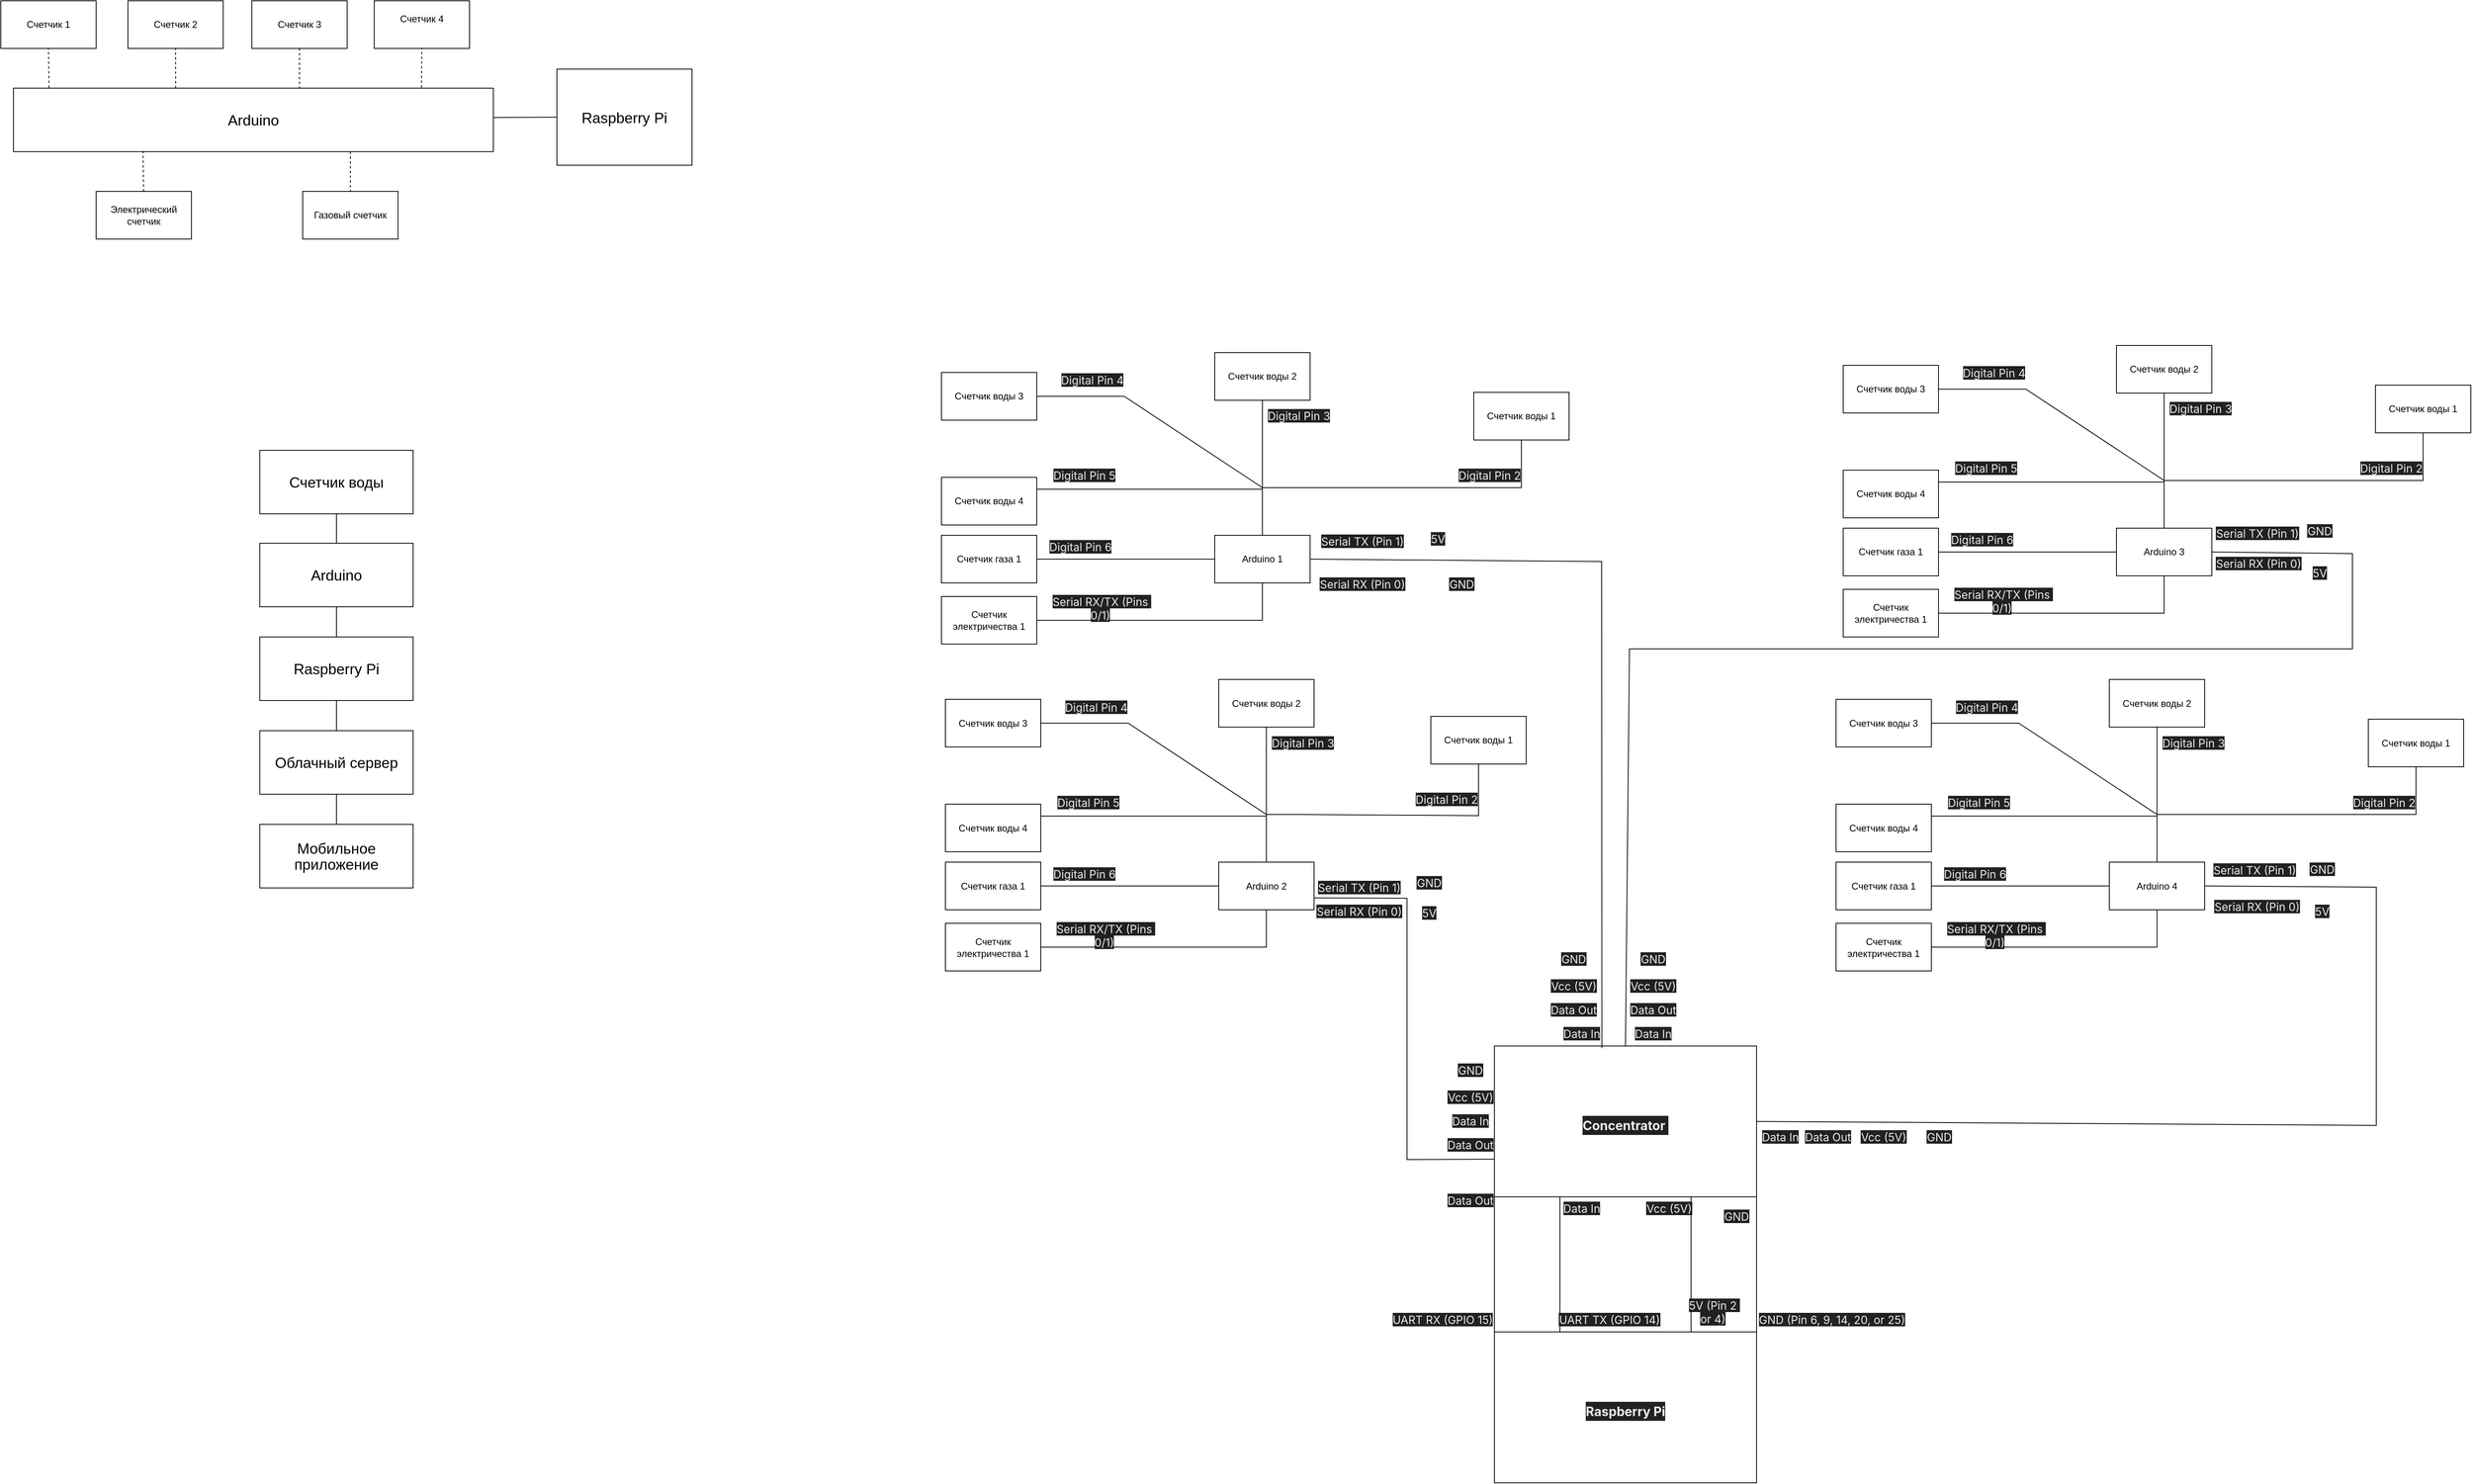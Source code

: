 <mxfile version="24.4.10" type="device">
  <diagram name="Страница — 1" id="OnGRI13Ld-8jU3vb_ZSC">
    <mxGraphModel dx="2059" dy="1060" grid="0" gridSize="10" guides="1" tooltips="1" connect="1" arrows="1" fold="1" page="0" pageScale="1" pageWidth="1169" pageHeight="827" background="#ffffff" math="0" shadow="0">
      <root>
        <mxCell id="0" />
        <mxCell id="1" parent="0" />
        <mxCell id="1GgPMbV7aMCzvzCdthBu-1" value="&lt;span style=&quot;color: rgb(0, 0, 0); font-family: Helvetica; font-size: 12px; font-style: normal; font-variant-ligatures: normal; font-variant-caps: normal; font-weight: 400; letter-spacing: normal; orphans: 2; text-align: center; text-indent: 0px; text-transform: none; widows: 2; word-spacing: 0px; -webkit-text-stroke-width: 0px; white-space: normal; background-color: rgb(251, 251, 251); text-decoration-thickness: initial; text-decoration-style: initial; text-decoration-color: initial; display: inline !important; float: none;&quot;&gt;Счетчик 2&lt;/span&gt;" style="rounded=0;whiteSpace=wrap;html=1;" parent="1" vertex="1">
          <mxGeometry x="270" y="284" width="120" height="60" as="geometry" />
        </mxCell>
        <mxCell id="1GgPMbV7aMCzvzCdthBu-2" value="Счетчик 1" style="rounded=0;whiteSpace=wrap;html=1;" parent="1" vertex="1">
          <mxGeometry x="110" y="284" width="120" height="60" as="geometry" />
        </mxCell>
        <mxCell id="1GgPMbV7aMCzvzCdthBu-3" value="&lt;span style=&quot;font-size:14.0pt;line-height:107%;&lt;br/&gt;font-family:&amp;quot;Times New Roman&amp;quot;,serif;mso-fareast-font-family:Calibri;mso-fareast-theme-font:&lt;br/&gt;minor-latin;mso-ansi-language:RU;mso-fareast-language:EN-US;mso-bidi-language:&lt;br/&gt;AR-SA&quot;&gt;Arduino&lt;/span&gt;" style="rounded=0;whiteSpace=wrap;html=1;" parent="1" vertex="1">
          <mxGeometry x="126" y="394" width="604" height="80" as="geometry" />
        </mxCell>
        <mxCell id="1GgPMbV7aMCzvzCdthBu-4" value="&lt;span style=&quot;color: rgb(0, 0, 0); font-family: Helvetica; font-size: 12px; font-style: normal; font-variant-ligatures: normal; font-variant-caps: normal; font-weight: 400; letter-spacing: normal; orphans: 2; text-align: center; text-indent: 0px; text-transform: none; widows: 2; word-spacing: 0px; -webkit-text-stroke-width: 0px; white-space: normal; background-color: rgb(251, 251, 251); text-decoration-thickness: initial; text-decoration-style: initial; text-decoration-color: initial; display: inline !important; float: none;&quot;&gt;Счетчик 3&lt;/span&gt;" style="rounded=0;whiteSpace=wrap;html=1;" parent="1" vertex="1">
          <mxGeometry x="426" y="284" width="120" height="60" as="geometry" />
        </mxCell>
        <mxCell id="1GgPMbV7aMCzvzCdthBu-5" value="&lt;span style=&quot;color: rgb(0, 0, 0); font-family: Helvetica; font-size: 12px; font-style: normal; font-variant-ligatures: normal; font-variant-caps: normal; font-weight: 400; letter-spacing: normal; orphans: 2; text-align: center; text-indent: 0px; text-transform: none; widows: 2; word-spacing: 0px; -webkit-text-stroke-width: 0px; white-space: normal; background-color: rgb(251, 251, 251); text-decoration-thickness: initial; text-decoration-style: initial; text-decoration-color: initial; display: inline !important; float: none;&quot;&gt;Счетчик 4&lt;/span&gt;&lt;div&gt;&lt;br&gt;&lt;/div&gt;" style="rounded=0;whiteSpace=wrap;html=1;" parent="1" vertex="1">
          <mxGeometry x="580" y="284" width="120" height="60" as="geometry" />
        </mxCell>
        <mxCell id="1GgPMbV7aMCzvzCdthBu-6" value="Электрический счетчик" style="rounded=0;whiteSpace=wrap;html=1;" parent="1" vertex="1">
          <mxGeometry x="230" y="524" width="120" height="60" as="geometry" />
        </mxCell>
        <mxCell id="1GgPMbV7aMCzvzCdthBu-7" value="&lt;div&gt;Газовый счетчик&lt;/div&gt;" style="rounded=0;whiteSpace=wrap;html=1;" parent="1" vertex="1">
          <mxGeometry x="490" y="524" width="120" height="60" as="geometry" />
        </mxCell>
        <mxCell id="1GgPMbV7aMCzvzCdthBu-8" value="" style="endArrow=none;dashed=1;html=1;rounded=0;entryX=0.27;entryY=0.991;entryDx=0;entryDy=0;entryPerimeter=0;" parent="1" source="1GgPMbV7aMCzvzCdthBu-6" target="1GgPMbV7aMCzvzCdthBu-3" edge="1">
          <mxGeometry width="50" height="50" relative="1" as="geometry">
            <mxPoint x="416" y="594" as="sourcePoint" />
            <mxPoint x="466" y="544" as="targetPoint" />
          </mxGeometry>
        </mxCell>
        <mxCell id="1GgPMbV7aMCzvzCdthBu-9" value="" style="endArrow=none;dashed=1;html=1;rounded=0;entryX=0.5;entryY=1;entryDx=0;entryDy=0;exitX=0.074;exitY=-0.006;exitDx=0;exitDy=0;exitPerimeter=0;" parent="1" source="1GgPMbV7aMCzvzCdthBu-3" target="1GgPMbV7aMCzvzCdthBu-2" edge="1">
          <mxGeometry width="50" height="50" relative="1" as="geometry">
            <mxPoint x="240" y="574" as="sourcePoint" />
            <mxPoint x="239" y="482" as="targetPoint" />
          </mxGeometry>
        </mxCell>
        <mxCell id="1GgPMbV7aMCzvzCdthBu-10" value="" style="endArrow=none;dashed=1;html=1;rounded=0;entryX=0.5;entryY=1;entryDx=0;entryDy=0;exitX=0.338;exitY=0;exitDx=0;exitDy=0;exitPerimeter=0;" parent="1" source="1GgPMbV7aMCzvzCdthBu-3" target="1GgPMbV7aMCzvzCdthBu-1" edge="1">
          <mxGeometry width="50" height="50" relative="1" as="geometry">
            <mxPoint x="180" y="404" as="sourcePoint" />
            <mxPoint x="180" y="354" as="targetPoint" />
          </mxGeometry>
        </mxCell>
        <mxCell id="1GgPMbV7aMCzvzCdthBu-11" value="" style="endArrow=none;dashed=1;html=1;rounded=0;entryX=0.5;entryY=1;entryDx=0;entryDy=0;exitX=0.596;exitY=0.009;exitDx=0;exitDy=0;exitPerimeter=0;" parent="1" source="1GgPMbV7aMCzvzCdthBu-3" target="1GgPMbV7aMCzvzCdthBu-4" edge="1">
          <mxGeometry width="50" height="50" relative="1" as="geometry">
            <mxPoint x="190" y="414" as="sourcePoint" />
            <mxPoint x="190" y="364" as="targetPoint" />
          </mxGeometry>
        </mxCell>
        <mxCell id="1GgPMbV7aMCzvzCdthBu-12" value="" style="endArrow=none;dashed=1;html=1;rounded=0;entryX=0.5;entryY=1;entryDx=0;entryDy=0;exitX=0.85;exitY=-0.009;exitDx=0;exitDy=0;exitPerimeter=0;" parent="1" source="1GgPMbV7aMCzvzCdthBu-3" target="1GgPMbV7aMCzvzCdthBu-5" edge="1">
          <mxGeometry width="50" height="50" relative="1" as="geometry">
            <mxPoint x="457" y="402" as="sourcePoint" />
            <mxPoint x="456" y="354" as="targetPoint" />
          </mxGeometry>
        </mxCell>
        <mxCell id="1GgPMbV7aMCzvzCdthBu-13" value="" style="endArrow=none;dashed=1;html=1;rounded=0;entryX=0.5;entryY=0;entryDx=0;entryDy=0;exitX=0.702;exitY=1;exitDx=0;exitDy=0;exitPerimeter=0;" parent="1" source="1GgPMbV7aMCzvzCdthBu-3" target="1GgPMbV7aMCzvzCdthBu-7" edge="1">
          <mxGeometry width="50" height="50" relative="1" as="geometry">
            <mxPoint x="594" y="404" as="sourcePoint" />
            <mxPoint x="593" y="354" as="targetPoint" />
          </mxGeometry>
        </mxCell>
        <mxCell id="1GgPMbV7aMCzvzCdthBu-14" value="&lt;div&gt;&lt;span style=&quot;font-size:14.0pt;line-height:107%;&lt;br/&gt;font-family:&amp;quot;Times New Roman&amp;quot;,serif;mso-fareast-font-family:Calibri;mso-fareast-theme-font:&lt;br/&gt;minor-latin;mso-ansi-language:RU;mso-fareast-language:EN-US;mso-bidi-language:&lt;br/&gt;AR-SA&quot;&gt;Raspberry Pi&lt;/span&gt;&lt;br&gt;&lt;/div&gt;" style="rounded=0;whiteSpace=wrap;html=1;" parent="1" vertex="1">
          <mxGeometry x="810" y="370" width="170" height="121" as="geometry" />
        </mxCell>
        <mxCell id="1GgPMbV7aMCzvzCdthBu-15" value="" style="endArrow=none;html=1;rounded=0;entryX=0;entryY=0.5;entryDx=0;entryDy=0;" parent="1" target="1GgPMbV7aMCzvzCdthBu-14" edge="1">
          <mxGeometry width="50" height="50" relative="1" as="geometry">
            <mxPoint x="730" y="431" as="sourcePoint" />
            <mxPoint x="610" y="370" as="targetPoint" />
          </mxGeometry>
        </mxCell>
        <mxCell id="1GgPMbV7aMCzvzCdthBu-16" value="&lt;span style=&quot;font-size:14.0pt;line-height:107%;&lt;br/&gt;font-family:&amp;quot;Times New Roman&amp;quot;,serif;mso-fareast-font-family:Calibri;mso-fareast-theme-font:&lt;br/&gt;minor-latin;mso-ansi-language:RU;mso-fareast-language:EN-US;mso-bidi-language:&lt;br/&gt;AR-SA&quot;&gt;Счетчик воды&lt;/span&gt;" style="rounded=0;whiteSpace=wrap;html=1;" parent="1" vertex="1">
          <mxGeometry x="436" y="850" width="193" height="80" as="geometry" />
        </mxCell>
        <mxCell id="1GgPMbV7aMCzvzCdthBu-17" value="&lt;span style=&quot;font-size:14.0pt;line-height:107%;&lt;br/&gt;font-family:&amp;quot;Times New Roman&amp;quot;,serif;mso-fareast-font-family:Calibri;mso-fareast-theme-font:&lt;br/&gt;minor-latin;mso-ansi-language:RU;mso-fareast-language:EN-US;mso-bidi-language:&lt;br/&gt;AR-SA&quot;&gt;Arduino&lt;/span&gt;" style="rounded=0;whiteSpace=wrap;html=1;" parent="1" vertex="1">
          <mxGeometry x="436" y="967" width="193" height="80" as="geometry" />
        </mxCell>
        <mxCell id="1GgPMbV7aMCzvzCdthBu-18" value="&lt;span style=&quot;font-size:14.0pt;line-height:107%;&lt;br/&gt;font-family:&amp;quot;Times New Roman&amp;quot;,serif;mso-fareast-font-family:Calibri;mso-fareast-theme-font:&lt;br/&gt;minor-latin;mso-ansi-language:RU;mso-fareast-language:EN-US;mso-bidi-language:&lt;br/&gt;AR-SA&quot;&gt;Raspberry Pi&lt;/span&gt;" style="rounded=0;whiteSpace=wrap;html=1;" parent="1" vertex="1">
          <mxGeometry x="436" y="1085" width="193" height="80" as="geometry" />
        </mxCell>
        <mxCell id="1GgPMbV7aMCzvzCdthBu-19" value="&lt;span style=&quot;font-size:14.0pt;line-height:107%;&lt;br/&gt;font-family:&amp;quot;Times New Roman&amp;quot;,serif;mso-fareast-font-family:Calibri;mso-fareast-theme-font:&lt;br/&gt;minor-latin;mso-ansi-language:RU;mso-fareast-language:EN-US;mso-bidi-language:&lt;br/&gt;AR-SA&quot;&gt;Облачный сервер&lt;/span&gt;" style="rounded=0;whiteSpace=wrap;html=1;" parent="1" vertex="1">
          <mxGeometry x="436" y="1203" width="193" height="80" as="geometry" />
        </mxCell>
        <mxCell id="1GgPMbV7aMCzvzCdthBu-20" value="&lt;span style=&quot;font-size:14.0pt;line-height:107%;&lt;br/&gt;font-family:&amp;quot;Times New Roman&amp;quot;,serif;mso-fareast-font-family:Calibri;mso-fareast-theme-font:&lt;br/&gt;minor-latin;mso-ansi-language:RU;mso-fareast-language:EN-US;mso-bidi-language:&lt;br/&gt;AR-SA&quot;&gt;Мобильное приложение&lt;/span&gt;" style="rounded=0;whiteSpace=wrap;html=1;" parent="1" vertex="1">
          <mxGeometry x="436" y="1321" width="193" height="80" as="geometry" />
        </mxCell>
        <mxCell id="1GgPMbV7aMCzvzCdthBu-21" value="" style="endArrow=none;html=1;rounded=0;entryX=0.5;entryY=1;entryDx=0;entryDy=0;exitX=0.5;exitY=0;exitDx=0;exitDy=0;" parent="1" source="1GgPMbV7aMCzvzCdthBu-17" target="1GgPMbV7aMCzvzCdthBu-16" edge="1">
          <mxGeometry width="50" height="50" relative="1" as="geometry">
            <mxPoint x="574" y="1148" as="sourcePoint" />
            <mxPoint x="624" y="1098" as="targetPoint" />
          </mxGeometry>
        </mxCell>
        <mxCell id="1GgPMbV7aMCzvzCdthBu-22" value="" style="endArrow=none;html=1;rounded=0;exitX=0.5;exitY=0;exitDx=0;exitDy=0;entryX=0.5;entryY=1;entryDx=0;entryDy=0;" parent="1" source="1GgPMbV7aMCzvzCdthBu-20" target="1GgPMbV7aMCzvzCdthBu-19" edge="1">
          <mxGeometry width="50" height="50" relative="1" as="geometry">
            <mxPoint x="574" y="1148" as="sourcePoint" />
            <mxPoint x="624" y="1098" as="targetPoint" />
          </mxGeometry>
        </mxCell>
        <mxCell id="1GgPMbV7aMCzvzCdthBu-23" value="" style="endArrow=none;html=1;rounded=0;exitX=0.5;exitY=0;exitDx=0;exitDy=0;entryX=0.5;entryY=1;entryDx=0;entryDy=0;" parent="1" source="1GgPMbV7aMCzvzCdthBu-19" target="1GgPMbV7aMCzvzCdthBu-18" edge="1">
          <mxGeometry width="50" height="50" relative="1" as="geometry">
            <mxPoint x="574" y="1148" as="sourcePoint" />
            <mxPoint x="624" y="1098" as="targetPoint" />
          </mxGeometry>
        </mxCell>
        <mxCell id="1GgPMbV7aMCzvzCdthBu-24" value="" style="endArrow=none;html=1;rounded=0;entryX=0.5;entryY=1;entryDx=0;entryDy=0;exitX=0.5;exitY=0;exitDx=0;exitDy=0;" parent="1" source="1GgPMbV7aMCzvzCdthBu-18" target="1GgPMbV7aMCzvzCdthBu-17" edge="1">
          <mxGeometry width="50" height="50" relative="1" as="geometry">
            <mxPoint x="540" y="1072" as="sourcePoint" />
            <mxPoint x="528" y="1054" as="targetPoint" />
          </mxGeometry>
        </mxCell>
        <mxCell id="vHo4NpmIeZ7DLQtYQHCM-1" value="Arduino 1" style="rounded=0;whiteSpace=wrap;html=1;" vertex="1" parent="1">
          <mxGeometry x="1638" y="957" width="120" height="60" as="geometry" />
        </mxCell>
        <mxCell id="vHo4NpmIeZ7DLQtYQHCM-2" value="Счетчик электричества 1" style="rounded=0;whiteSpace=wrap;html=1;" vertex="1" parent="1">
          <mxGeometry x="1294" y="1034" width="120" height="60" as="geometry" />
        </mxCell>
        <mxCell id="vHo4NpmIeZ7DLQtYQHCM-6" value="Счетчик газа 1" style="rounded=0;whiteSpace=wrap;html=1;" vertex="1" parent="1">
          <mxGeometry x="1294" y="957" width="120" height="60" as="geometry" />
        </mxCell>
        <mxCell id="vHo4NpmIeZ7DLQtYQHCM-13" value="Счетчик воды 4" style="rounded=0;whiteSpace=wrap;html=1;" vertex="1" parent="1">
          <mxGeometry x="1294" y="884" width="120" height="60" as="geometry" />
        </mxCell>
        <mxCell id="vHo4NpmIeZ7DLQtYQHCM-27" value="" style="endArrow=none;html=1;rounded=0;exitX=1;exitY=0.25;exitDx=0;exitDy=0;entryX=0.5;entryY=0;entryDx=0;entryDy=0;" edge="1" parent="1" source="vHo4NpmIeZ7DLQtYQHCM-13" target="vHo4NpmIeZ7DLQtYQHCM-1">
          <mxGeometry width="50" height="50" relative="1" as="geometry">
            <mxPoint x="1694" y="1047" as="sourcePoint" />
            <mxPoint x="1744" y="997" as="targetPoint" />
            <Array as="points">
              <mxPoint x="1698" y="899" />
            </Array>
          </mxGeometry>
        </mxCell>
        <mxCell id="vHo4NpmIeZ7DLQtYQHCM-28" value="" style="endArrow=none;html=1;rounded=0;exitX=1;exitY=0.5;exitDx=0;exitDy=0;entryX=0;entryY=0.5;entryDx=0;entryDy=0;" edge="1" parent="1" source="vHo4NpmIeZ7DLQtYQHCM-6" target="vHo4NpmIeZ7DLQtYQHCM-1">
          <mxGeometry width="50" height="50" relative="1" as="geometry">
            <mxPoint x="1694" y="1047" as="sourcePoint" />
            <mxPoint x="1484" y="987" as="targetPoint" />
          </mxGeometry>
        </mxCell>
        <mxCell id="vHo4NpmIeZ7DLQtYQHCM-29" value="" style="endArrow=none;html=1;rounded=0;exitX=1;exitY=0.5;exitDx=0;exitDy=0;entryX=0.5;entryY=1;entryDx=0;entryDy=0;" edge="1" parent="1" source="vHo4NpmIeZ7DLQtYQHCM-2" target="vHo4NpmIeZ7DLQtYQHCM-1">
          <mxGeometry width="50" height="50" relative="1" as="geometry">
            <mxPoint x="1694" y="1047" as="sourcePoint" />
            <mxPoint x="1744" y="997" as="targetPoint" />
            <Array as="points">
              <mxPoint x="1698" y="1064" />
            </Array>
          </mxGeometry>
        </mxCell>
        <mxCell id="vHo4NpmIeZ7DLQtYQHCM-35" value="&lt;span style=&quot;color: rgb(236, 236, 236); font-family: ui-sans-serif, -apple-system, system-ui, &amp;quot;Segoe UI&amp;quot;, Roboto, Ubuntu, Cantarell, &amp;quot;Noto Sans&amp;quot;, sans-serif, Helvetica, &amp;quot;Apple Color Emoji&amp;quot;, Arial, &amp;quot;Segoe UI Emoji&amp;quot;, &amp;quot;Segoe UI Symbol&amp;quot;; font-size: 14px; text-align: left; white-space-collapse: preserve; background-color: rgb(33, 33, 33);&quot;&gt;Serial RX/TX (Pins 0/1)&lt;/span&gt;" style="text;html=1;align=center;verticalAlign=middle;whiteSpace=wrap;rounded=0;" vertex="1" parent="1">
          <mxGeometry x="1424" y="1034" width="140" height="30" as="geometry" />
        </mxCell>
        <mxCell id="vHo4NpmIeZ7DLQtYQHCM-36" value="&lt;span style=&quot;color: rgb(236, 236, 236); font-family: ui-sans-serif, -apple-system, system-ui, &amp;quot;Segoe UI&amp;quot;, Roboto, Ubuntu, Cantarell, &amp;quot;Noto Sans&amp;quot;, sans-serif, Helvetica, &amp;quot;Apple Color Emoji&amp;quot;, Arial, &amp;quot;Segoe UI Emoji&amp;quot;, &amp;quot;Segoe UI Symbol&amp;quot;; font-size: 14px; text-align: left; white-space-collapse: preserve; background-color: rgb(33, 33, 33);&quot;&gt;Digital Pin 2&lt;/span&gt;" style="text;html=1;align=center;verticalAlign=middle;whiteSpace=wrap;rounded=0;" vertex="1" parent="1">
          <mxGeometry x="1934" y="867" width="100" height="30" as="geometry" />
        </mxCell>
        <mxCell id="vHo4NpmIeZ7DLQtYQHCM-37" value="&lt;span style=&quot;color: rgb(236, 236, 236); font-family: ui-sans-serif, -apple-system, system-ui, &amp;quot;Segoe UI&amp;quot;, Roboto, Ubuntu, Cantarell, &amp;quot;Noto Sans&amp;quot;, sans-serif, Helvetica, &amp;quot;Apple Color Emoji&amp;quot;, Arial, &amp;quot;Segoe UI Emoji&amp;quot;, &amp;quot;Segoe UI Symbol&amp;quot;; font-size: 14px; text-align: left; white-space-collapse: preserve; background-color: rgb(33, 33, 33);&quot;&gt;Digital Pin 6&lt;/span&gt;" style="text;html=1;align=center;verticalAlign=middle;whiteSpace=wrap;rounded=0;" vertex="1" parent="1">
          <mxGeometry x="1424" y="957" width="90" height="30" as="geometry" />
        </mxCell>
        <mxCell id="vHo4NpmIeZ7DLQtYQHCM-38" value="Счетчик воды 3" style="rounded=0;whiteSpace=wrap;html=1;" vertex="1" parent="1">
          <mxGeometry x="1294" y="752" width="120" height="60" as="geometry" />
        </mxCell>
        <mxCell id="vHo4NpmIeZ7DLQtYQHCM-39" value="Счетчик воды 2" style="rounded=0;whiteSpace=wrap;html=1;" vertex="1" parent="1">
          <mxGeometry x="1638" y="727" width="120" height="60" as="geometry" />
        </mxCell>
        <mxCell id="vHo4NpmIeZ7DLQtYQHCM-40" value="Счетчик воды 1" style="rounded=0;whiteSpace=wrap;html=1;" vertex="1" parent="1">
          <mxGeometry x="1964" y="777" width="120" height="60" as="geometry" />
        </mxCell>
        <mxCell id="vHo4NpmIeZ7DLQtYQHCM-41" value="" style="endArrow=none;html=1;rounded=0;exitX=0.5;exitY=1;exitDx=0;exitDy=0;entryX=0.5;entryY=0;entryDx=0;entryDy=0;" edge="1" parent="1" source="vHo4NpmIeZ7DLQtYQHCM-40" target="vHo4NpmIeZ7DLQtYQHCM-1">
          <mxGeometry width="50" height="50" relative="1" as="geometry">
            <mxPoint x="1654" y="907" as="sourcePoint" />
            <mxPoint x="1704" y="857" as="targetPoint" />
            <Array as="points">
              <mxPoint x="2024" y="897" />
              <mxPoint x="1744" y="897" />
              <mxPoint x="1698" y="897" />
            </Array>
          </mxGeometry>
        </mxCell>
        <mxCell id="vHo4NpmIeZ7DLQtYQHCM-42" value="" style="endArrow=none;html=1;rounded=0;exitX=0.5;exitY=1;exitDx=0;exitDy=0;entryX=0.5;entryY=0;entryDx=0;entryDy=0;" edge="1" parent="1" source="vHo4NpmIeZ7DLQtYQHCM-39" target="vHo4NpmIeZ7DLQtYQHCM-1">
          <mxGeometry width="50" height="50" relative="1" as="geometry">
            <mxPoint x="1634" y="807" as="sourcePoint" />
            <mxPoint x="1738" y="967" as="targetPoint" />
            <Array as="points">
              <mxPoint x="1698" y="897" />
            </Array>
          </mxGeometry>
        </mxCell>
        <mxCell id="vHo4NpmIeZ7DLQtYQHCM-43" value="" style="endArrow=none;html=1;rounded=0;exitX=1;exitY=0.5;exitDx=0;exitDy=0;entryX=0.5;entryY=0;entryDx=0;entryDy=0;" edge="1" parent="1" source="vHo4NpmIeZ7DLQtYQHCM-38" target="vHo4NpmIeZ7DLQtYQHCM-1">
          <mxGeometry width="50" height="50" relative="1" as="geometry">
            <mxPoint x="1524" y="807" as="sourcePoint" />
            <mxPoint x="1708" y="967" as="targetPoint" />
            <Array as="points">
              <mxPoint x="1524" y="782" />
              <mxPoint x="1698" y="897" />
            </Array>
          </mxGeometry>
        </mxCell>
        <mxCell id="vHo4NpmIeZ7DLQtYQHCM-44" value="&lt;span style=&quot;color: rgb(236, 236, 236); font-family: ui-sans-serif, -apple-system, system-ui, &amp;quot;Segoe UI&amp;quot;, Roboto, Ubuntu, Cantarell, &amp;quot;Noto Sans&amp;quot;, sans-serif, Helvetica, &amp;quot;Apple Color Emoji&amp;quot;, Arial, &amp;quot;Segoe UI Emoji&amp;quot;, &amp;quot;Segoe UI Symbol&amp;quot;; font-size: 14px; text-align: left; white-space-collapse: preserve; background-color: rgb(33, 33, 33);&quot;&gt;Digital Pin 3&lt;/span&gt;" style="text;html=1;align=center;verticalAlign=middle;whiteSpace=wrap;rounded=0;" vertex="1" parent="1">
          <mxGeometry x="1694" y="792" width="100" height="30" as="geometry" />
        </mxCell>
        <mxCell id="vHo4NpmIeZ7DLQtYQHCM-45" value="&lt;span style=&quot;color: rgb(236, 236, 236); font-family: ui-sans-serif, -apple-system, system-ui, &amp;quot;Segoe UI&amp;quot;, Roboto, Ubuntu, Cantarell, &amp;quot;Noto Sans&amp;quot;, sans-serif, Helvetica, &amp;quot;Apple Color Emoji&amp;quot;, Arial, &amp;quot;Segoe UI Emoji&amp;quot;, &amp;quot;Segoe UI Symbol&amp;quot;; font-size: 14px; text-align: left; white-space-collapse: preserve; background-color: rgb(33, 33, 33);&quot;&gt;Digital Pin 4&lt;/span&gt;" style="text;html=1;align=center;verticalAlign=middle;whiteSpace=wrap;rounded=0;" vertex="1" parent="1">
          <mxGeometry x="1434" y="747" width="100" height="30" as="geometry" />
        </mxCell>
        <mxCell id="vHo4NpmIeZ7DLQtYQHCM-46" value="&lt;span style=&quot;color: rgb(236, 236, 236); font-family: ui-sans-serif, -apple-system, system-ui, &amp;quot;Segoe UI&amp;quot;, Roboto, Ubuntu, Cantarell, &amp;quot;Noto Sans&amp;quot;, sans-serif, Helvetica, &amp;quot;Apple Color Emoji&amp;quot;, Arial, &amp;quot;Segoe UI Emoji&amp;quot;, &amp;quot;Segoe UI Symbol&amp;quot;; font-size: 14px; text-align: left; white-space-collapse: preserve; background-color: rgb(33, 33, 33);&quot;&gt;Digital Pin 5&lt;/span&gt;" style="text;html=1;align=center;verticalAlign=middle;whiteSpace=wrap;rounded=0;" vertex="1" parent="1">
          <mxGeometry x="1424" y="867" width="100" height="30" as="geometry" />
        </mxCell>
        <mxCell id="vHo4NpmIeZ7DLQtYQHCM-47" value="Arduino 2" style="rounded=0;whiteSpace=wrap;html=1;" vertex="1" parent="1">
          <mxGeometry x="1643" y="1368.5" width="120" height="60" as="geometry" />
        </mxCell>
        <mxCell id="vHo4NpmIeZ7DLQtYQHCM-48" value="Счетчик электричества 1" style="rounded=0;whiteSpace=wrap;html=1;" vertex="1" parent="1">
          <mxGeometry x="1299" y="1445.5" width="120" height="60" as="geometry" />
        </mxCell>
        <mxCell id="vHo4NpmIeZ7DLQtYQHCM-49" value="Счетчик газа 1" style="rounded=0;whiteSpace=wrap;html=1;" vertex="1" parent="1">
          <mxGeometry x="1299" y="1368.5" width="120" height="60" as="geometry" />
        </mxCell>
        <mxCell id="vHo4NpmIeZ7DLQtYQHCM-50" value="Счетчик воды 4" style="rounded=0;whiteSpace=wrap;html=1;" vertex="1" parent="1">
          <mxGeometry x="1299" y="1295.5" width="120" height="60" as="geometry" />
        </mxCell>
        <mxCell id="vHo4NpmIeZ7DLQtYQHCM-51" value="" style="endArrow=none;html=1;rounded=0;exitX=1;exitY=0.25;exitDx=0;exitDy=0;entryX=0.5;entryY=0;entryDx=0;entryDy=0;" edge="1" parent="1" source="vHo4NpmIeZ7DLQtYQHCM-50" target="vHo4NpmIeZ7DLQtYQHCM-47">
          <mxGeometry width="50" height="50" relative="1" as="geometry">
            <mxPoint x="1699" y="1458.5" as="sourcePoint" />
            <mxPoint x="1749" y="1408.5" as="targetPoint" />
            <Array as="points">
              <mxPoint x="1703" y="1310.5" />
            </Array>
          </mxGeometry>
        </mxCell>
        <mxCell id="vHo4NpmIeZ7DLQtYQHCM-52" value="" style="endArrow=none;html=1;rounded=0;exitX=1;exitY=0.5;exitDx=0;exitDy=0;entryX=0;entryY=0.5;entryDx=0;entryDy=0;" edge="1" parent="1" source="vHo4NpmIeZ7DLQtYQHCM-49" target="vHo4NpmIeZ7DLQtYQHCM-47">
          <mxGeometry width="50" height="50" relative="1" as="geometry">
            <mxPoint x="1699" y="1458.5" as="sourcePoint" />
            <mxPoint x="1489" y="1398.5" as="targetPoint" />
          </mxGeometry>
        </mxCell>
        <mxCell id="vHo4NpmIeZ7DLQtYQHCM-53" value="" style="endArrow=none;html=1;rounded=0;exitX=1;exitY=0.5;exitDx=0;exitDy=0;entryX=0.5;entryY=1;entryDx=0;entryDy=0;" edge="1" parent="1" source="vHo4NpmIeZ7DLQtYQHCM-48" target="vHo4NpmIeZ7DLQtYQHCM-47">
          <mxGeometry width="50" height="50" relative="1" as="geometry">
            <mxPoint x="1699" y="1458.5" as="sourcePoint" />
            <mxPoint x="1749" y="1408.5" as="targetPoint" />
            <Array as="points">
              <mxPoint x="1703" y="1475.5" />
            </Array>
          </mxGeometry>
        </mxCell>
        <mxCell id="vHo4NpmIeZ7DLQtYQHCM-54" value="&lt;span style=&quot;color: rgb(236, 236, 236); font-family: ui-sans-serif, -apple-system, system-ui, &amp;quot;Segoe UI&amp;quot;, Roboto, Ubuntu, Cantarell, &amp;quot;Noto Sans&amp;quot;, sans-serif, Helvetica, &amp;quot;Apple Color Emoji&amp;quot;, Arial, &amp;quot;Segoe UI Emoji&amp;quot;, &amp;quot;Segoe UI Symbol&amp;quot;; font-size: 14px; text-align: left; white-space-collapse: preserve; background-color: rgb(33, 33, 33);&quot;&gt;Serial RX/TX (Pins 0/1)&lt;/span&gt;" style="text;html=1;align=center;verticalAlign=middle;whiteSpace=wrap;rounded=0;" vertex="1" parent="1">
          <mxGeometry x="1429" y="1445.5" width="140" height="30" as="geometry" />
        </mxCell>
        <mxCell id="vHo4NpmIeZ7DLQtYQHCM-55" value="&lt;span style=&quot;color: rgb(236, 236, 236); font-family: ui-sans-serif, -apple-system, system-ui, &amp;quot;Segoe UI&amp;quot;, Roboto, Ubuntu, Cantarell, &amp;quot;Noto Sans&amp;quot;, sans-serif, Helvetica, &amp;quot;Apple Color Emoji&amp;quot;, Arial, &amp;quot;Segoe UI Emoji&amp;quot;, &amp;quot;Segoe UI Symbol&amp;quot;; font-size: 14px; text-align: left; white-space-collapse: preserve; background-color: rgb(33, 33, 33);&quot;&gt;Digital Pin 2&lt;/span&gt;" style="text;html=1;align=center;verticalAlign=middle;whiteSpace=wrap;rounded=0;" vertex="1" parent="1">
          <mxGeometry x="1880" y="1275" width="100" height="30" as="geometry" />
        </mxCell>
        <mxCell id="vHo4NpmIeZ7DLQtYQHCM-56" value="&lt;span style=&quot;color: rgb(236, 236, 236); font-family: ui-sans-serif, -apple-system, system-ui, &amp;quot;Segoe UI&amp;quot;, Roboto, Ubuntu, Cantarell, &amp;quot;Noto Sans&amp;quot;, sans-serif, Helvetica, &amp;quot;Apple Color Emoji&amp;quot;, Arial, &amp;quot;Segoe UI Emoji&amp;quot;, &amp;quot;Segoe UI Symbol&amp;quot;; font-size: 14px; text-align: left; white-space-collapse: preserve; background-color: rgb(33, 33, 33);&quot;&gt;Digital Pin 6&lt;/span&gt;" style="text;html=1;align=center;verticalAlign=middle;whiteSpace=wrap;rounded=0;" vertex="1" parent="1">
          <mxGeometry x="1429" y="1368.5" width="90" height="30" as="geometry" />
        </mxCell>
        <mxCell id="vHo4NpmIeZ7DLQtYQHCM-57" value="Счетчик воды 3" style="rounded=0;whiteSpace=wrap;html=1;" vertex="1" parent="1">
          <mxGeometry x="1299" y="1163.5" width="120" height="60" as="geometry" />
        </mxCell>
        <mxCell id="vHo4NpmIeZ7DLQtYQHCM-58" value="Счетчик воды 2" style="rounded=0;whiteSpace=wrap;html=1;" vertex="1" parent="1">
          <mxGeometry x="1643" y="1138.5" width="120" height="60" as="geometry" />
        </mxCell>
        <mxCell id="vHo4NpmIeZ7DLQtYQHCM-59" value="Счетчик воды 1" style="rounded=0;whiteSpace=wrap;html=1;" vertex="1" parent="1">
          <mxGeometry x="1910" y="1185" width="120" height="60" as="geometry" />
        </mxCell>
        <mxCell id="vHo4NpmIeZ7DLQtYQHCM-60" value="" style="endArrow=none;html=1;rounded=0;exitX=0.5;exitY=1;exitDx=0;exitDy=0;entryX=0.5;entryY=0;entryDx=0;entryDy=0;" edge="1" parent="1" source="vHo4NpmIeZ7DLQtYQHCM-59" target="vHo4NpmIeZ7DLQtYQHCM-47">
          <mxGeometry width="50" height="50" relative="1" as="geometry">
            <mxPoint x="1659" y="1318.5" as="sourcePoint" />
            <mxPoint x="1709" y="1268.5" as="targetPoint" />
            <Array as="points">
              <mxPoint x="1970" y="1310" />
              <mxPoint x="1749" y="1308.5" />
              <mxPoint x="1703" y="1308.5" />
            </Array>
          </mxGeometry>
        </mxCell>
        <mxCell id="vHo4NpmIeZ7DLQtYQHCM-61" value="" style="endArrow=none;html=1;rounded=0;exitX=0.5;exitY=1;exitDx=0;exitDy=0;entryX=0.5;entryY=0;entryDx=0;entryDy=0;" edge="1" parent="1" source="vHo4NpmIeZ7DLQtYQHCM-58" target="vHo4NpmIeZ7DLQtYQHCM-47">
          <mxGeometry width="50" height="50" relative="1" as="geometry">
            <mxPoint x="1639" y="1218.5" as="sourcePoint" />
            <mxPoint x="1743" y="1378.5" as="targetPoint" />
            <Array as="points">
              <mxPoint x="1703" y="1308.5" />
            </Array>
          </mxGeometry>
        </mxCell>
        <mxCell id="vHo4NpmIeZ7DLQtYQHCM-62" value="" style="endArrow=none;html=1;rounded=0;exitX=1;exitY=0.5;exitDx=0;exitDy=0;entryX=0.5;entryY=0;entryDx=0;entryDy=0;" edge="1" parent="1" source="vHo4NpmIeZ7DLQtYQHCM-57" target="vHo4NpmIeZ7DLQtYQHCM-47">
          <mxGeometry width="50" height="50" relative="1" as="geometry">
            <mxPoint x="1529" y="1218.5" as="sourcePoint" />
            <mxPoint x="1713" y="1378.5" as="targetPoint" />
            <Array as="points">
              <mxPoint x="1529" y="1193.5" />
              <mxPoint x="1703" y="1308.5" />
            </Array>
          </mxGeometry>
        </mxCell>
        <mxCell id="vHo4NpmIeZ7DLQtYQHCM-63" value="&lt;span style=&quot;color: rgb(236, 236, 236); font-family: ui-sans-serif, -apple-system, system-ui, &amp;quot;Segoe UI&amp;quot;, Roboto, Ubuntu, Cantarell, &amp;quot;Noto Sans&amp;quot;, sans-serif, Helvetica, &amp;quot;Apple Color Emoji&amp;quot;, Arial, &amp;quot;Segoe UI Emoji&amp;quot;, &amp;quot;Segoe UI Symbol&amp;quot;; font-size: 14px; text-align: left; white-space-collapse: preserve; background-color: rgb(33, 33, 33);&quot;&gt;Digital Pin 3&lt;/span&gt;" style="text;html=1;align=center;verticalAlign=middle;whiteSpace=wrap;rounded=0;" vertex="1" parent="1">
          <mxGeometry x="1699" y="1203.5" width="100" height="30" as="geometry" />
        </mxCell>
        <mxCell id="vHo4NpmIeZ7DLQtYQHCM-64" value="&lt;span style=&quot;color: rgb(236, 236, 236); font-family: ui-sans-serif, -apple-system, system-ui, &amp;quot;Segoe UI&amp;quot;, Roboto, Ubuntu, Cantarell, &amp;quot;Noto Sans&amp;quot;, sans-serif, Helvetica, &amp;quot;Apple Color Emoji&amp;quot;, Arial, &amp;quot;Segoe UI Emoji&amp;quot;, &amp;quot;Segoe UI Symbol&amp;quot;; font-size: 14px; text-align: left; white-space-collapse: preserve; background-color: rgb(33, 33, 33);&quot;&gt;Digital Pin 4&lt;/span&gt;" style="text;html=1;align=center;verticalAlign=middle;whiteSpace=wrap;rounded=0;" vertex="1" parent="1">
          <mxGeometry x="1439" y="1158.5" width="100" height="30" as="geometry" />
        </mxCell>
        <mxCell id="vHo4NpmIeZ7DLQtYQHCM-65" value="&lt;span style=&quot;color: rgb(236, 236, 236); font-family: ui-sans-serif, -apple-system, system-ui, &amp;quot;Segoe UI&amp;quot;, Roboto, Ubuntu, Cantarell, &amp;quot;Noto Sans&amp;quot;, sans-serif, Helvetica, &amp;quot;Apple Color Emoji&amp;quot;, Arial, &amp;quot;Segoe UI Emoji&amp;quot;, &amp;quot;Segoe UI Symbol&amp;quot;; font-size: 14px; text-align: left; white-space-collapse: preserve; background-color: rgb(33, 33, 33);&quot;&gt;Digital Pin 5&lt;/span&gt;" style="text;html=1;align=center;verticalAlign=middle;whiteSpace=wrap;rounded=0;" vertex="1" parent="1">
          <mxGeometry x="1429" y="1278.5" width="100" height="30" as="geometry" />
        </mxCell>
        <mxCell id="vHo4NpmIeZ7DLQtYQHCM-66" value="Arduino 3" style="rounded=0;whiteSpace=wrap;html=1;" vertex="1" parent="1">
          <mxGeometry x="2773" y="948" width="120" height="60" as="geometry" />
        </mxCell>
        <mxCell id="vHo4NpmIeZ7DLQtYQHCM-67" value="Счетчик электричества 1" style="rounded=0;whiteSpace=wrap;html=1;" vertex="1" parent="1">
          <mxGeometry x="2429" y="1025" width="120" height="60" as="geometry" />
        </mxCell>
        <mxCell id="vHo4NpmIeZ7DLQtYQHCM-68" value="Счетчик газа 1" style="rounded=0;whiteSpace=wrap;html=1;" vertex="1" parent="1">
          <mxGeometry x="2429" y="948" width="120" height="60" as="geometry" />
        </mxCell>
        <mxCell id="vHo4NpmIeZ7DLQtYQHCM-69" value="Счетчик воды 4" style="rounded=0;whiteSpace=wrap;html=1;" vertex="1" parent="1">
          <mxGeometry x="2429" y="875" width="120" height="60" as="geometry" />
        </mxCell>
        <mxCell id="vHo4NpmIeZ7DLQtYQHCM-70" value="" style="endArrow=none;html=1;rounded=0;exitX=1;exitY=0.25;exitDx=0;exitDy=0;entryX=0.5;entryY=0;entryDx=0;entryDy=0;" edge="1" parent="1" source="vHo4NpmIeZ7DLQtYQHCM-69" target="vHo4NpmIeZ7DLQtYQHCM-66">
          <mxGeometry width="50" height="50" relative="1" as="geometry">
            <mxPoint x="2829" y="1038" as="sourcePoint" />
            <mxPoint x="2879" y="988" as="targetPoint" />
            <Array as="points">
              <mxPoint x="2833" y="890" />
            </Array>
          </mxGeometry>
        </mxCell>
        <mxCell id="vHo4NpmIeZ7DLQtYQHCM-71" value="" style="endArrow=none;html=1;rounded=0;exitX=1;exitY=0.5;exitDx=0;exitDy=0;entryX=0;entryY=0.5;entryDx=0;entryDy=0;" edge="1" parent="1" source="vHo4NpmIeZ7DLQtYQHCM-68" target="vHo4NpmIeZ7DLQtYQHCM-66">
          <mxGeometry width="50" height="50" relative="1" as="geometry">
            <mxPoint x="2829" y="1038" as="sourcePoint" />
            <mxPoint x="2619" y="978" as="targetPoint" />
          </mxGeometry>
        </mxCell>
        <mxCell id="vHo4NpmIeZ7DLQtYQHCM-72" value="" style="endArrow=none;html=1;rounded=0;exitX=1;exitY=0.5;exitDx=0;exitDy=0;entryX=0.5;entryY=1;entryDx=0;entryDy=0;" edge="1" parent="1" source="vHo4NpmIeZ7DLQtYQHCM-67" target="vHo4NpmIeZ7DLQtYQHCM-66">
          <mxGeometry width="50" height="50" relative="1" as="geometry">
            <mxPoint x="2829" y="1038" as="sourcePoint" />
            <mxPoint x="2879" y="988" as="targetPoint" />
            <Array as="points">
              <mxPoint x="2833" y="1055" />
            </Array>
          </mxGeometry>
        </mxCell>
        <mxCell id="vHo4NpmIeZ7DLQtYQHCM-73" value="&lt;span style=&quot;color: rgb(236, 236, 236); font-family: ui-sans-serif, -apple-system, system-ui, &amp;quot;Segoe UI&amp;quot;, Roboto, Ubuntu, Cantarell, &amp;quot;Noto Sans&amp;quot;, sans-serif, Helvetica, &amp;quot;Apple Color Emoji&amp;quot;, Arial, &amp;quot;Segoe UI Emoji&amp;quot;, &amp;quot;Segoe UI Symbol&amp;quot;; font-size: 14px; text-align: left; white-space-collapse: preserve; background-color: rgb(33, 33, 33);&quot;&gt;Serial RX/TX (Pins 0/1)&lt;/span&gt;" style="text;html=1;align=center;verticalAlign=middle;whiteSpace=wrap;rounded=0;" vertex="1" parent="1">
          <mxGeometry x="2559" y="1025" width="140" height="30" as="geometry" />
        </mxCell>
        <mxCell id="vHo4NpmIeZ7DLQtYQHCM-74" value="&lt;span style=&quot;color: rgb(236, 236, 236); font-family: ui-sans-serif, -apple-system, system-ui, &amp;quot;Segoe UI&amp;quot;, Roboto, Ubuntu, Cantarell, &amp;quot;Noto Sans&amp;quot;, sans-serif, Helvetica, &amp;quot;Apple Color Emoji&amp;quot;, Arial, &amp;quot;Segoe UI Emoji&amp;quot;, &amp;quot;Segoe UI Symbol&amp;quot;; font-size: 14px; text-align: left; white-space-collapse: preserve; background-color: rgb(33, 33, 33);&quot;&gt;Digital Pin 2&lt;/span&gt;" style="text;html=1;align=center;verticalAlign=middle;whiteSpace=wrap;rounded=0;" vertex="1" parent="1">
          <mxGeometry x="3069" y="858" width="100" height="30" as="geometry" />
        </mxCell>
        <mxCell id="vHo4NpmIeZ7DLQtYQHCM-75" value="&lt;span style=&quot;color: rgb(236, 236, 236); font-family: ui-sans-serif, -apple-system, system-ui, &amp;quot;Segoe UI&amp;quot;, Roboto, Ubuntu, Cantarell, &amp;quot;Noto Sans&amp;quot;, sans-serif, Helvetica, &amp;quot;Apple Color Emoji&amp;quot;, Arial, &amp;quot;Segoe UI Emoji&amp;quot;, &amp;quot;Segoe UI Symbol&amp;quot;; font-size: 14px; text-align: left; white-space-collapse: preserve; background-color: rgb(33, 33, 33);&quot;&gt;Digital Pin 6&lt;/span&gt;" style="text;html=1;align=center;verticalAlign=middle;whiteSpace=wrap;rounded=0;" vertex="1" parent="1">
          <mxGeometry x="2559" y="948" width="90" height="30" as="geometry" />
        </mxCell>
        <mxCell id="vHo4NpmIeZ7DLQtYQHCM-76" value="Счетчик воды 3" style="rounded=0;whiteSpace=wrap;html=1;" vertex="1" parent="1">
          <mxGeometry x="2429" y="743" width="120" height="60" as="geometry" />
        </mxCell>
        <mxCell id="vHo4NpmIeZ7DLQtYQHCM-77" value="Счетчик воды 2" style="rounded=0;whiteSpace=wrap;html=1;" vertex="1" parent="1">
          <mxGeometry x="2773" y="718" width="120" height="60" as="geometry" />
        </mxCell>
        <mxCell id="vHo4NpmIeZ7DLQtYQHCM-78" value="Счетчик воды 1" style="rounded=0;whiteSpace=wrap;html=1;" vertex="1" parent="1">
          <mxGeometry x="3099" y="768" width="120" height="60" as="geometry" />
        </mxCell>
        <mxCell id="vHo4NpmIeZ7DLQtYQHCM-79" value="" style="endArrow=none;html=1;rounded=0;exitX=0.5;exitY=1;exitDx=0;exitDy=0;entryX=0.5;entryY=0;entryDx=0;entryDy=0;" edge="1" parent="1" source="vHo4NpmIeZ7DLQtYQHCM-78" target="vHo4NpmIeZ7DLQtYQHCM-66">
          <mxGeometry width="50" height="50" relative="1" as="geometry">
            <mxPoint x="2789" y="898" as="sourcePoint" />
            <mxPoint x="2839" y="848" as="targetPoint" />
            <Array as="points">
              <mxPoint x="3159" y="888" />
              <mxPoint x="2879" y="888" />
              <mxPoint x="2833" y="888" />
            </Array>
          </mxGeometry>
        </mxCell>
        <mxCell id="vHo4NpmIeZ7DLQtYQHCM-80" value="" style="endArrow=none;html=1;rounded=0;exitX=0.5;exitY=1;exitDx=0;exitDy=0;entryX=0.5;entryY=0;entryDx=0;entryDy=0;" edge="1" parent="1" source="vHo4NpmIeZ7DLQtYQHCM-77" target="vHo4NpmIeZ7DLQtYQHCM-66">
          <mxGeometry width="50" height="50" relative="1" as="geometry">
            <mxPoint x="2769" y="798" as="sourcePoint" />
            <mxPoint x="2873" y="958" as="targetPoint" />
            <Array as="points">
              <mxPoint x="2833" y="888" />
            </Array>
          </mxGeometry>
        </mxCell>
        <mxCell id="vHo4NpmIeZ7DLQtYQHCM-81" value="" style="endArrow=none;html=1;rounded=0;exitX=1;exitY=0.5;exitDx=0;exitDy=0;entryX=0.5;entryY=0;entryDx=0;entryDy=0;" edge="1" parent="1" source="vHo4NpmIeZ7DLQtYQHCM-76" target="vHo4NpmIeZ7DLQtYQHCM-66">
          <mxGeometry width="50" height="50" relative="1" as="geometry">
            <mxPoint x="2659" y="798" as="sourcePoint" />
            <mxPoint x="2843" y="958" as="targetPoint" />
            <Array as="points">
              <mxPoint x="2659" y="773" />
              <mxPoint x="2833" y="888" />
            </Array>
          </mxGeometry>
        </mxCell>
        <mxCell id="vHo4NpmIeZ7DLQtYQHCM-82" value="&lt;span style=&quot;color: rgb(236, 236, 236); font-family: ui-sans-serif, -apple-system, system-ui, &amp;quot;Segoe UI&amp;quot;, Roboto, Ubuntu, Cantarell, &amp;quot;Noto Sans&amp;quot;, sans-serif, Helvetica, &amp;quot;Apple Color Emoji&amp;quot;, Arial, &amp;quot;Segoe UI Emoji&amp;quot;, &amp;quot;Segoe UI Symbol&amp;quot;; font-size: 14px; text-align: left; white-space-collapse: preserve; background-color: rgb(33, 33, 33);&quot;&gt;Digital Pin 3&lt;/span&gt;" style="text;html=1;align=center;verticalAlign=middle;whiteSpace=wrap;rounded=0;" vertex="1" parent="1">
          <mxGeometry x="2829" y="783" width="100" height="30" as="geometry" />
        </mxCell>
        <mxCell id="vHo4NpmIeZ7DLQtYQHCM-83" value="&lt;span style=&quot;color: rgb(236, 236, 236); font-family: ui-sans-serif, -apple-system, system-ui, &amp;quot;Segoe UI&amp;quot;, Roboto, Ubuntu, Cantarell, &amp;quot;Noto Sans&amp;quot;, sans-serif, Helvetica, &amp;quot;Apple Color Emoji&amp;quot;, Arial, &amp;quot;Segoe UI Emoji&amp;quot;, &amp;quot;Segoe UI Symbol&amp;quot;; font-size: 14px; text-align: left; white-space-collapse: preserve; background-color: rgb(33, 33, 33);&quot;&gt;Digital Pin 4&lt;/span&gt;" style="text;html=1;align=center;verticalAlign=middle;whiteSpace=wrap;rounded=0;" vertex="1" parent="1">
          <mxGeometry x="2569" y="738" width="100" height="30" as="geometry" />
        </mxCell>
        <mxCell id="vHo4NpmIeZ7DLQtYQHCM-84" value="&lt;span style=&quot;color: rgb(236, 236, 236); font-family: ui-sans-serif, -apple-system, system-ui, &amp;quot;Segoe UI&amp;quot;, Roboto, Ubuntu, Cantarell, &amp;quot;Noto Sans&amp;quot;, sans-serif, Helvetica, &amp;quot;Apple Color Emoji&amp;quot;, Arial, &amp;quot;Segoe UI Emoji&amp;quot;, &amp;quot;Segoe UI Symbol&amp;quot;; font-size: 14px; text-align: left; white-space-collapse: preserve; background-color: rgb(33, 33, 33);&quot;&gt;Digital Pin 5&lt;/span&gt;" style="text;html=1;align=center;verticalAlign=middle;whiteSpace=wrap;rounded=0;" vertex="1" parent="1">
          <mxGeometry x="2559" y="858" width="100" height="30" as="geometry" />
        </mxCell>
        <mxCell id="vHo4NpmIeZ7DLQtYQHCM-85" value="Arduino 4" style="rounded=0;whiteSpace=wrap;html=1;" vertex="1" parent="1">
          <mxGeometry x="2764" y="1368.5" width="120" height="60" as="geometry" />
        </mxCell>
        <mxCell id="vHo4NpmIeZ7DLQtYQHCM-86" value="Счетчик электричества 1" style="rounded=0;whiteSpace=wrap;html=1;" vertex="1" parent="1">
          <mxGeometry x="2420" y="1445.5" width="120" height="60" as="geometry" />
        </mxCell>
        <mxCell id="vHo4NpmIeZ7DLQtYQHCM-87" value="Счетчик газа 1" style="rounded=0;whiteSpace=wrap;html=1;" vertex="1" parent="1">
          <mxGeometry x="2420" y="1368.5" width="120" height="60" as="geometry" />
        </mxCell>
        <mxCell id="vHo4NpmIeZ7DLQtYQHCM-88" value="Счетчик воды 4" style="rounded=0;whiteSpace=wrap;html=1;" vertex="1" parent="1">
          <mxGeometry x="2420" y="1295.5" width="120" height="60" as="geometry" />
        </mxCell>
        <mxCell id="vHo4NpmIeZ7DLQtYQHCM-89" value="" style="endArrow=none;html=1;rounded=0;exitX=1;exitY=0.25;exitDx=0;exitDy=0;entryX=0.5;entryY=0;entryDx=0;entryDy=0;" edge="1" parent="1" source="vHo4NpmIeZ7DLQtYQHCM-88" target="vHo4NpmIeZ7DLQtYQHCM-85">
          <mxGeometry width="50" height="50" relative="1" as="geometry">
            <mxPoint x="2820" y="1458.5" as="sourcePoint" />
            <mxPoint x="2870" y="1408.5" as="targetPoint" />
            <Array as="points">
              <mxPoint x="2824" y="1310.5" />
            </Array>
          </mxGeometry>
        </mxCell>
        <mxCell id="vHo4NpmIeZ7DLQtYQHCM-90" value="" style="endArrow=none;html=1;rounded=0;exitX=1;exitY=0.5;exitDx=0;exitDy=0;entryX=0;entryY=0.5;entryDx=0;entryDy=0;" edge="1" parent="1" source="vHo4NpmIeZ7DLQtYQHCM-87" target="vHo4NpmIeZ7DLQtYQHCM-85">
          <mxGeometry width="50" height="50" relative="1" as="geometry">
            <mxPoint x="2820" y="1458.5" as="sourcePoint" />
            <mxPoint x="2610" y="1398.5" as="targetPoint" />
          </mxGeometry>
        </mxCell>
        <mxCell id="vHo4NpmIeZ7DLQtYQHCM-91" value="" style="endArrow=none;html=1;rounded=0;exitX=1;exitY=0.5;exitDx=0;exitDy=0;entryX=0.5;entryY=1;entryDx=0;entryDy=0;" edge="1" parent="1" source="vHo4NpmIeZ7DLQtYQHCM-86" target="vHo4NpmIeZ7DLQtYQHCM-85">
          <mxGeometry width="50" height="50" relative="1" as="geometry">
            <mxPoint x="2820" y="1458.5" as="sourcePoint" />
            <mxPoint x="2870" y="1408.5" as="targetPoint" />
            <Array as="points">
              <mxPoint x="2824" y="1475.5" />
            </Array>
          </mxGeometry>
        </mxCell>
        <mxCell id="vHo4NpmIeZ7DLQtYQHCM-92" value="&lt;span style=&quot;color: rgb(236, 236, 236); font-family: ui-sans-serif, -apple-system, system-ui, &amp;quot;Segoe UI&amp;quot;, Roboto, Ubuntu, Cantarell, &amp;quot;Noto Sans&amp;quot;, sans-serif, Helvetica, &amp;quot;Apple Color Emoji&amp;quot;, Arial, &amp;quot;Segoe UI Emoji&amp;quot;, &amp;quot;Segoe UI Symbol&amp;quot;; font-size: 14px; text-align: left; white-space-collapse: preserve; background-color: rgb(33, 33, 33);&quot;&gt;Serial RX/TX (Pins 0/1)&lt;/span&gt;" style="text;html=1;align=center;verticalAlign=middle;whiteSpace=wrap;rounded=0;" vertex="1" parent="1">
          <mxGeometry x="2550" y="1445.5" width="140" height="30" as="geometry" />
        </mxCell>
        <mxCell id="vHo4NpmIeZ7DLQtYQHCM-93" value="&lt;span style=&quot;color: rgb(236, 236, 236); font-family: ui-sans-serif, -apple-system, system-ui, &amp;quot;Segoe UI&amp;quot;, Roboto, Ubuntu, Cantarell, &amp;quot;Noto Sans&amp;quot;, sans-serif, Helvetica, &amp;quot;Apple Color Emoji&amp;quot;, Arial, &amp;quot;Segoe UI Emoji&amp;quot;, &amp;quot;Segoe UI Symbol&amp;quot;; font-size: 14px; text-align: left; white-space-collapse: preserve; background-color: rgb(33, 33, 33);&quot;&gt;Digital Pin 2&lt;/span&gt;" style="text;html=1;align=center;verticalAlign=middle;whiteSpace=wrap;rounded=0;" vertex="1" parent="1">
          <mxGeometry x="3060" y="1278.5" width="100" height="30" as="geometry" />
        </mxCell>
        <mxCell id="vHo4NpmIeZ7DLQtYQHCM-94" value="&lt;span style=&quot;color: rgb(236, 236, 236); font-family: ui-sans-serif, -apple-system, system-ui, &amp;quot;Segoe UI&amp;quot;, Roboto, Ubuntu, Cantarell, &amp;quot;Noto Sans&amp;quot;, sans-serif, Helvetica, &amp;quot;Apple Color Emoji&amp;quot;, Arial, &amp;quot;Segoe UI Emoji&amp;quot;, &amp;quot;Segoe UI Symbol&amp;quot;; font-size: 14px; text-align: left; white-space-collapse: preserve; background-color: rgb(33, 33, 33);&quot;&gt;Digital Pin 6&lt;/span&gt;" style="text;html=1;align=center;verticalAlign=middle;whiteSpace=wrap;rounded=0;" vertex="1" parent="1">
          <mxGeometry x="2550" y="1368.5" width="90" height="30" as="geometry" />
        </mxCell>
        <mxCell id="vHo4NpmIeZ7DLQtYQHCM-95" value="Счетчик воды 3" style="rounded=0;whiteSpace=wrap;html=1;" vertex="1" parent="1">
          <mxGeometry x="2420" y="1163.5" width="120" height="60" as="geometry" />
        </mxCell>
        <mxCell id="vHo4NpmIeZ7DLQtYQHCM-96" value="Счетчик воды 2" style="rounded=0;whiteSpace=wrap;html=1;" vertex="1" parent="1">
          <mxGeometry x="2764" y="1138.5" width="120" height="60" as="geometry" />
        </mxCell>
        <mxCell id="vHo4NpmIeZ7DLQtYQHCM-97" value="Счетчик воды 1" style="rounded=0;whiteSpace=wrap;html=1;" vertex="1" parent="1">
          <mxGeometry x="3090" y="1188.5" width="120" height="60" as="geometry" />
        </mxCell>
        <mxCell id="vHo4NpmIeZ7DLQtYQHCM-98" value="" style="endArrow=none;html=1;rounded=0;exitX=0.5;exitY=1;exitDx=0;exitDy=0;entryX=0.5;entryY=0;entryDx=0;entryDy=0;" edge="1" parent="1" source="vHo4NpmIeZ7DLQtYQHCM-97" target="vHo4NpmIeZ7DLQtYQHCM-85">
          <mxGeometry width="50" height="50" relative="1" as="geometry">
            <mxPoint x="2780" y="1318.5" as="sourcePoint" />
            <mxPoint x="2830" y="1268.5" as="targetPoint" />
            <Array as="points">
              <mxPoint x="3150" y="1308.5" />
              <mxPoint x="2870" y="1308.5" />
              <mxPoint x="2824" y="1308.5" />
            </Array>
          </mxGeometry>
        </mxCell>
        <mxCell id="vHo4NpmIeZ7DLQtYQHCM-99" value="" style="endArrow=none;html=1;rounded=0;exitX=0.5;exitY=1;exitDx=0;exitDy=0;entryX=0.5;entryY=0;entryDx=0;entryDy=0;" edge="1" parent="1" source="vHo4NpmIeZ7DLQtYQHCM-96" target="vHo4NpmIeZ7DLQtYQHCM-85">
          <mxGeometry width="50" height="50" relative="1" as="geometry">
            <mxPoint x="2760" y="1218.5" as="sourcePoint" />
            <mxPoint x="2864" y="1378.5" as="targetPoint" />
            <Array as="points">
              <mxPoint x="2824" y="1308.5" />
            </Array>
          </mxGeometry>
        </mxCell>
        <mxCell id="vHo4NpmIeZ7DLQtYQHCM-100" value="" style="endArrow=none;html=1;rounded=0;exitX=1;exitY=0.5;exitDx=0;exitDy=0;entryX=0.5;entryY=0;entryDx=0;entryDy=0;" edge="1" parent="1" source="vHo4NpmIeZ7DLQtYQHCM-95" target="vHo4NpmIeZ7DLQtYQHCM-85">
          <mxGeometry width="50" height="50" relative="1" as="geometry">
            <mxPoint x="2650" y="1218.5" as="sourcePoint" />
            <mxPoint x="2834" y="1378.5" as="targetPoint" />
            <Array as="points">
              <mxPoint x="2650" y="1193.5" />
              <mxPoint x="2824" y="1308.5" />
            </Array>
          </mxGeometry>
        </mxCell>
        <mxCell id="vHo4NpmIeZ7DLQtYQHCM-101" value="&lt;span style=&quot;color: rgb(236, 236, 236); font-family: ui-sans-serif, -apple-system, system-ui, &amp;quot;Segoe UI&amp;quot;, Roboto, Ubuntu, Cantarell, &amp;quot;Noto Sans&amp;quot;, sans-serif, Helvetica, &amp;quot;Apple Color Emoji&amp;quot;, Arial, &amp;quot;Segoe UI Emoji&amp;quot;, &amp;quot;Segoe UI Symbol&amp;quot;; font-size: 14px; text-align: left; white-space-collapse: preserve; background-color: rgb(33, 33, 33);&quot;&gt;Digital Pin 3&lt;/span&gt;" style="text;html=1;align=center;verticalAlign=middle;whiteSpace=wrap;rounded=0;" vertex="1" parent="1">
          <mxGeometry x="2820" y="1203.5" width="100" height="30" as="geometry" />
        </mxCell>
        <mxCell id="vHo4NpmIeZ7DLQtYQHCM-102" value="&lt;span style=&quot;color: rgb(236, 236, 236); font-family: ui-sans-serif, -apple-system, system-ui, &amp;quot;Segoe UI&amp;quot;, Roboto, Ubuntu, Cantarell, &amp;quot;Noto Sans&amp;quot;, sans-serif, Helvetica, &amp;quot;Apple Color Emoji&amp;quot;, Arial, &amp;quot;Segoe UI Emoji&amp;quot;, &amp;quot;Segoe UI Symbol&amp;quot;; font-size: 14px; text-align: left; white-space-collapse: preserve; background-color: rgb(33, 33, 33);&quot;&gt;Digital Pin 4&lt;/span&gt;" style="text;html=1;align=center;verticalAlign=middle;whiteSpace=wrap;rounded=0;" vertex="1" parent="1">
          <mxGeometry x="2560" y="1158.5" width="100" height="30" as="geometry" />
        </mxCell>
        <mxCell id="vHo4NpmIeZ7DLQtYQHCM-103" value="&lt;span style=&quot;color: rgb(236, 236, 236); font-family: ui-sans-serif, -apple-system, system-ui, &amp;quot;Segoe UI&amp;quot;, Roboto, Ubuntu, Cantarell, &amp;quot;Noto Sans&amp;quot;, sans-serif, Helvetica, &amp;quot;Apple Color Emoji&amp;quot;, Arial, &amp;quot;Segoe UI Emoji&amp;quot;, &amp;quot;Segoe UI Symbol&amp;quot;; font-size: 14px; text-align: left; white-space-collapse: preserve; background-color: rgb(33, 33, 33);&quot;&gt;Digital Pin 5&lt;/span&gt;" style="text;html=1;align=center;verticalAlign=middle;whiteSpace=wrap;rounded=0;" vertex="1" parent="1">
          <mxGeometry x="2550" y="1278.5" width="100" height="30" as="geometry" />
        </mxCell>
        <mxCell id="vHo4NpmIeZ7DLQtYQHCM-104" value="&lt;h4 style=&quot;border: 0px solid rgb(227, 227, 227); box-sizing: border-box; --tw-border-spacing-x: 0; --tw-border-spacing-y: 0; --tw-translate-x: 0; --tw-translate-y: 0; --tw-rotate: 0; --tw-skew-x: 0; --tw-skew-y: 0; --tw-scale-x: 1; --tw-scale-y: 1; --tw-pan-x: ; --tw-pan-y: ; --tw-pinch-zoom: ; --tw-scroll-snap-strictness: proximity; --tw-gradient-from-position: ; --tw-gradient-via-position: ; --tw-gradient-to-position: ; --tw-ordinal: ; --tw-slashed-zero: ; --tw-numeric-figure: ; --tw-numeric-spacing: ; --tw-numeric-fraction: ; --tw-ring-inset: ; --tw-ring-offset-width: 0px; --tw-ring-offset-color: #fff; --tw-ring-color: rgba(69,89,164,.5); --tw-ring-offset-shadow: 0 0 transparent; --tw-ring-shadow: 0 0 transparent; --tw-shadow: 0 0 transparent; --tw-shadow-colored: 0 0 transparent; --tw-blur: ; --tw-brightness: ; --tw-contrast: ; --tw-grayscale: ; --tw-hue-rotate: ; --tw-invert: ; --tw-saturate: ; --tw-sepia: ; --tw-drop-shadow: ; --tw-backdrop-blur: ; --tw-backdrop-brightness: ; --tw-backdrop-contrast: ; --tw-backdrop-grayscale: ; --tw-backdrop-hue-rotate: ; --tw-backdrop-invert: ; --tw-backdrop-opacity: ; --tw-backdrop-saturate: ; --tw-backdrop-sepia: ; --tw-contain-size: ; --tw-contain-layout: ; --tw-contain-paint: ; --tw-contain-style: ; font-size: 16px; margin: 1rem 0px 0.5rem; color: rgb(236, 236, 236); line-height: 1.5; font-family: ui-sans-serif, -apple-system, system-ui, &amp;quot;Segoe UI&amp;quot;, Roboto, Ubuntu, Cantarell, &amp;quot;Noto Sans&amp;quot;, sans-serif, Helvetica, &amp;quot;Apple Color Emoji&amp;quot;, Arial, &amp;quot;Segoe UI Emoji&amp;quot;, &amp;quot;Segoe UI Symbol&amp;quot;; text-align: start; white-space-collapse: preserve; background-color: rgb(33, 33, 33);&quot;&gt;Concentrator &lt;/h4&gt;" style="rounded=0;whiteSpace=wrap;html=1;" vertex="1" parent="1">
          <mxGeometry x="1990" y="1600" width="330" height="190" as="geometry" />
        </mxCell>
        <mxCell id="vHo4NpmIeZ7DLQtYQHCM-107" value="" style="endArrow=none;html=1;rounded=0;exitX=1;exitY=0.5;exitDx=0;exitDy=0;entryX=0.41;entryY=0.014;entryDx=0;entryDy=0;entryPerimeter=0;" edge="1" parent="1" source="vHo4NpmIeZ7DLQtYQHCM-1" target="vHo4NpmIeZ7DLQtYQHCM-104">
          <mxGeometry width="50" height="50" relative="1" as="geometry">
            <mxPoint x="1900" y="1070" as="sourcePoint" />
            <mxPoint x="1950" y="1020" as="targetPoint" />
            <Array as="points">
              <mxPoint x="2125" y="990" />
            </Array>
          </mxGeometry>
        </mxCell>
        <mxCell id="vHo4NpmIeZ7DLQtYQHCM-110" value="" style="endArrow=none;html=1;rounded=0;exitX=1;exitY=0.5;exitDx=0;exitDy=0;entryX=1;entryY=0.5;entryDx=0;entryDy=0;" edge="1" parent="1" source="vHo4NpmIeZ7DLQtYQHCM-85" target="vHo4NpmIeZ7DLQtYQHCM-104">
          <mxGeometry width="50" height="50" relative="1" as="geometry">
            <mxPoint x="2650" y="1610" as="sourcePoint" />
            <mxPoint x="2700" y="1560" as="targetPoint" />
            <Array as="points">
              <mxPoint x="3100" y="1400" />
              <mxPoint x="3100" y="1700" />
            </Array>
          </mxGeometry>
        </mxCell>
        <mxCell id="vHo4NpmIeZ7DLQtYQHCM-111" value="" style="endArrow=none;html=1;rounded=0;exitX=1;exitY=0.5;exitDx=0;exitDy=0;entryX=0.5;entryY=0;entryDx=0;entryDy=0;" edge="1" parent="1" source="vHo4NpmIeZ7DLQtYQHCM-66" target="vHo4NpmIeZ7DLQtYQHCM-104">
          <mxGeometry width="50" height="50" relative="1" as="geometry">
            <mxPoint x="2820" y="1110" as="sourcePoint" />
            <mxPoint x="2870" y="1060" as="targetPoint" />
            <Array as="points">
              <mxPoint x="3070" y="980" />
              <mxPoint x="3070" y="1100" />
              <mxPoint x="2160" y="1100" />
            </Array>
          </mxGeometry>
        </mxCell>
        <mxCell id="vHo4NpmIeZ7DLQtYQHCM-112" value="&#xa;&lt;span style=&quot;color: rgb(236, 236, 236); font-family: ui-sans-serif, -apple-system, system-ui, &amp;quot;Segoe UI&amp;quot;, Roboto, Ubuntu, Cantarell, &amp;quot;Noto Sans&amp;quot;, sans-serif, Helvetica, &amp;quot;Apple Color Emoji&amp;quot;, Arial, &amp;quot;Segoe UI Emoji&amp;quot;, &amp;quot;Segoe UI Symbol&amp;quot;; font-size: 14px; font-style: normal; font-variant-ligatures: normal; font-variant-caps: normal; font-weight: 400; letter-spacing: normal; orphans: 2; text-align: left; text-indent: 0px; text-transform: none; widows: 2; word-spacing: 0px; -webkit-text-stroke-width: 0px; white-space: pre-wrap; background-color: rgb(33, 33, 33); text-decoration-thickness: initial; text-decoration-style: initial; text-decoration-color: initial; display: inline !important; float: none;&quot;&gt;Serial TX (Pin 1)&lt;/span&gt;&#xa;&#xa;" style="text;html=1;align=center;verticalAlign=middle;whiteSpace=wrap;rounded=0;" vertex="1" parent="1">
          <mxGeometry x="1744" y="957" width="160" height="30" as="geometry" />
        </mxCell>
        <mxCell id="vHo4NpmIeZ7DLQtYQHCM-113" value="&#xa;&lt;span style=&quot;color: rgb(236, 236, 236); font-family: ui-sans-serif, -apple-system, system-ui, &amp;quot;Segoe UI&amp;quot;, Roboto, Ubuntu, Cantarell, &amp;quot;Noto Sans&amp;quot;, sans-serif, Helvetica, &amp;quot;Apple Color Emoji&amp;quot;, Arial, &amp;quot;Segoe UI Emoji&amp;quot;, &amp;quot;Segoe UI Symbol&amp;quot;; font-size: 14px; font-style: normal; font-variant-ligatures: normal; font-variant-caps: normal; font-weight: 400; letter-spacing: normal; orphans: 2; text-align: left; text-indent: 0px; text-transform: none; widows: 2; word-spacing: 0px; -webkit-text-stroke-width: 0px; white-space: pre-wrap; background-color: rgb(33, 33, 33); text-decoration-thickness: initial; text-decoration-style: initial; text-decoration-color: initial; display: inline !important; float: none;&quot;&gt;Serial TX (Pin 1)&lt;/span&gt;&#xa;&#xa;" style="text;html=1;align=center;verticalAlign=middle;whiteSpace=wrap;rounded=0;" vertex="1" parent="1">
          <mxGeometry x="2896.5" y="952" width="107" height="20" as="geometry" />
        </mxCell>
        <mxCell id="vHo4NpmIeZ7DLQtYQHCM-114" value="&#xa;&lt;span style=&quot;color: rgb(236, 236, 236); font-family: ui-sans-serif, -apple-system, system-ui, &amp;quot;Segoe UI&amp;quot;, Roboto, Ubuntu, Cantarell, &amp;quot;Noto Sans&amp;quot;, sans-serif, Helvetica, &amp;quot;Apple Color Emoji&amp;quot;, Arial, &amp;quot;Segoe UI Emoji&amp;quot;, &amp;quot;Segoe UI Symbol&amp;quot;; font-size: 14px; font-style: normal; font-variant-ligatures: normal; font-variant-caps: normal; font-weight: 400; letter-spacing: normal; orphans: 2; text-align: left; text-indent: 0px; text-transform: none; widows: 2; word-spacing: 0px; -webkit-text-stroke-width: 0px; white-space: pre-wrap; background-color: rgb(33, 33, 33); text-decoration-thickness: initial; text-decoration-style: initial; text-decoration-color: initial; display: inline !important; float: none;&quot;&gt;Serial TX (Pin 1)&lt;/span&gt;&#xa;&#xa;" style="text;html=1;align=center;verticalAlign=middle;whiteSpace=wrap;rounded=0;" vertex="1" parent="1">
          <mxGeometry x="1757" y="1402" width="126" height="11" as="geometry" />
        </mxCell>
        <mxCell id="vHo4NpmIeZ7DLQtYQHCM-116" value="&#xa;&lt;span style=&quot;color: rgb(236, 236, 236); font-family: ui-sans-serif, -apple-system, system-ui, &amp;quot;Segoe UI&amp;quot;, Roboto, Ubuntu, Cantarell, &amp;quot;Noto Sans&amp;quot;, sans-serif, Helvetica, &amp;quot;Apple Color Emoji&amp;quot;, Arial, &amp;quot;Segoe UI Emoji&amp;quot;, &amp;quot;Segoe UI Symbol&amp;quot;; font-size: 14px; font-style: normal; font-variant-ligatures: normal; font-variant-caps: normal; font-weight: 400; letter-spacing: normal; orphans: 2; text-align: left; text-indent: 0px; text-transform: none; widows: 2; word-spacing: 0px; -webkit-text-stroke-width: 0px; white-space: pre-wrap; background-color: rgb(33, 33, 33); text-decoration-thickness: initial; text-decoration-style: initial; text-decoration-color: initial; display: inline !important; float: none;&quot;&gt;Serial TX (Pin 1)&lt;/span&gt;&#xa;&#xa;" style="text;html=1;align=center;verticalAlign=middle;whiteSpace=wrap;rounded=0;" vertex="1" parent="1">
          <mxGeometry x="2886.5" y="1371" width="120" height="30" as="geometry" />
        </mxCell>
        <mxCell id="vHo4NpmIeZ7DLQtYQHCM-117" value="&lt;span style=&quot;color: rgb(236, 236, 236); font-family: ui-sans-serif, -apple-system, system-ui, &amp;quot;Segoe UI&amp;quot;, Roboto, Ubuntu, Cantarell, &amp;quot;Noto Sans&amp;quot;, sans-serif, Helvetica, &amp;quot;Apple Color Emoji&amp;quot;, Arial, &amp;quot;Segoe UI Emoji&amp;quot;, &amp;quot;Segoe UI Symbol&amp;quot;; font-size: 14px; text-align: left; white-space-collapse: preserve; background-color: rgb(33, 33, 33);&quot;&gt;Data In&lt;/span&gt;" style="text;html=1;align=center;verticalAlign=middle;whiteSpace=wrap;rounded=0;" vertex="1" parent="1">
          <mxGeometry x="1930" y="1680" width="60" height="30" as="geometry" />
        </mxCell>
        <mxCell id="vHo4NpmIeZ7DLQtYQHCM-118" value="&lt;span style=&quot;color: rgb(236, 236, 236); font-family: ui-sans-serif, -apple-system, system-ui, &amp;quot;Segoe UI&amp;quot;, Roboto, Ubuntu, Cantarell, &amp;quot;Noto Sans&amp;quot;, sans-serif, Helvetica, &amp;quot;Apple Color Emoji&amp;quot;, Arial, &amp;quot;Segoe UI Emoji&amp;quot;, &amp;quot;Segoe UI Symbol&amp;quot;; font-size: 14px; text-align: left; white-space-collapse: preserve; background-color: rgb(33, 33, 33);&quot;&gt;Data In&lt;/span&gt;" style="text;html=1;align=center;verticalAlign=middle;whiteSpace=wrap;rounded=0;" vertex="1" parent="1">
          <mxGeometry x="2070" y="1570" width="60" height="30" as="geometry" />
        </mxCell>
        <mxCell id="vHo4NpmIeZ7DLQtYQHCM-119" value="&lt;span style=&quot;color: rgb(236, 236, 236); font-family: ui-sans-serif, -apple-system, system-ui, &amp;quot;Segoe UI&amp;quot;, Roboto, Ubuntu, Cantarell, &amp;quot;Noto Sans&amp;quot;, sans-serif, Helvetica, &amp;quot;Apple Color Emoji&amp;quot;, Arial, &amp;quot;Segoe UI Emoji&amp;quot;, &amp;quot;Segoe UI Symbol&amp;quot;; font-size: 14px; text-align: left; white-space-collapse: preserve; background-color: rgb(33, 33, 33);&quot;&gt;Data In&lt;/span&gt;" style="text;html=1;align=center;verticalAlign=middle;whiteSpace=wrap;rounded=0;" vertex="1" parent="1">
          <mxGeometry x="2320" y="1700" width="60" height="30" as="geometry" />
        </mxCell>
        <mxCell id="vHo4NpmIeZ7DLQtYQHCM-120" value="" style="endArrow=none;html=1;rounded=0;exitX=1;exitY=0.75;exitDx=0;exitDy=0;entryX=0;entryY=0.75;entryDx=0;entryDy=0;" edge="1" parent="1" source="vHo4NpmIeZ7DLQtYQHCM-47" target="vHo4NpmIeZ7DLQtYQHCM-104">
          <mxGeometry width="50" height="50" relative="1" as="geometry">
            <mxPoint x="1910" y="1470" as="sourcePoint" />
            <mxPoint x="1960" y="1420" as="targetPoint" />
            <Array as="points">
              <mxPoint x="1880" y="1414" />
              <mxPoint x="1880" y="1590" />
              <mxPoint x="1880" y="1743" />
            </Array>
          </mxGeometry>
        </mxCell>
        <mxCell id="vHo4NpmIeZ7DLQtYQHCM-121" value="&lt;span style=&quot;color: rgb(236, 236, 236); font-family: ui-sans-serif, -apple-system, system-ui, &amp;quot;Segoe UI&amp;quot;, Roboto, Ubuntu, Cantarell, &amp;quot;Noto Sans&amp;quot;, sans-serif, Helvetica, &amp;quot;Apple Color Emoji&amp;quot;, Arial, &amp;quot;Segoe UI Emoji&amp;quot;, &amp;quot;Segoe UI Symbol&amp;quot;; font-size: 14px; text-align: left; white-space-collapse: preserve; background-color: rgb(33, 33, 33);&quot;&gt;Data Out&lt;/span&gt;" style="text;html=1;align=center;verticalAlign=middle;whiteSpace=wrap;rounded=0;" vertex="1" parent="1">
          <mxGeometry x="1930" y="1710" width="60" height="30" as="geometry" />
        </mxCell>
        <mxCell id="vHo4NpmIeZ7DLQtYQHCM-122" value="&lt;span style=&quot;color: rgb(236, 236, 236); font-family: ui-sans-serif, -apple-system, system-ui, &amp;quot;Segoe UI&amp;quot;, Roboto, Ubuntu, Cantarell, &amp;quot;Noto Sans&amp;quot;, sans-serif, Helvetica, &amp;quot;Apple Color Emoji&amp;quot;, Arial, &amp;quot;Segoe UI Emoji&amp;quot;, &amp;quot;Segoe UI Symbol&amp;quot;; font-size: 14px; text-align: left; white-space-collapse: preserve; background-color: rgb(33, 33, 33);&quot;&gt;Serial RX (Pin 0)&lt;/span&gt;" style="text;html=1;align=center;verticalAlign=middle;whiteSpace=wrap;rounded=0;" vertex="1" parent="1">
          <mxGeometry x="1765" y="1418" width="110" height="25" as="geometry" />
        </mxCell>
        <mxCell id="vHo4NpmIeZ7DLQtYQHCM-125" value="&lt;span style=&quot;color: rgb(236, 236, 236); font-family: ui-sans-serif, -apple-system, system-ui, &amp;quot;Segoe UI&amp;quot;, Roboto, Ubuntu, Cantarell, &amp;quot;Noto Sans&amp;quot;, sans-serif, Helvetica, &amp;quot;Apple Color Emoji&amp;quot;, Arial, &amp;quot;Segoe UI Emoji&amp;quot;, &amp;quot;Segoe UI Symbol&amp;quot;; font-size: 14px; text-align: left; white-space-collapse: preserve; background-color: rgb(33, 33, 33);&quot;&gt;Serial RX (Pin 0)&lt;/span&gt;" style="text;html=1;align=center;verticalAlign=middle;whiteSpace=wrap;rounded=0;" vertex="1" parent="1">
          <mxGeometry x="1744" y="1004" width="160" height="30" as="geometry" />
        </mxCell>
        <mxCell id="vHo4NpmIeZ7DLQtYQHCM-126" value="&lt;span style=&quot;color: rgb(236, 236, 236); font-family: ui-sans-serif, -apple-system, system-ui, &amp;quot;Segoe UI&amp;quot;, Roboto, Ubuntu, Cantarell, &amp;quot;Noto Sans&amp;quot;, sans-serif, Helvetica, &amp;quot;Apple Color Emoji&amp;quot;, Arial, &amp;quot;Segoe UI Emoji&amp;quot;, &amp;quot;Segoe UI Symbol&amp;quot;; font-size: 14px; text-align: left; white-space-collapse: preserve; background-color: rgb(33, 33, 33);&quot;&gt;Data Out&lt;/span&gt;" style="text;html=1;align=center;verticalAlign=middle;whiteSpace=wrap;rounded=0;" vertex="1" parent="1">
          <mxGeometry x="2060" y="1540" width="60" height="30" as="geometry" />
        </mxCell>
        <mxCell id="vHo4NpmIeZ7DLQtYQHCM-127" value="&lt;span style=&quot;color: rgb(236, 236, 236); font-family: ui-sans-serif, -apple-system, system-ui, &amp;quot;Segoe UI&amp;quot;, Roboto, Ubuntu, Cantarell, &amp;quot;Noto Sans&amp;quot;, sans-serif, Helvetica, &amp;quot;Apple Color Emoji&amp;quot;, Arial, &amp;quot;Segoe UI Emoji&amp;quot;, &amp;quot;Segoe UI Symbol&amp;quot;; font-size: 14px; text-align: left; white-space-collapse: preserve; background-color: rgb(33, 33, 33);&quot;&gt;Serial RX (Pin 0)&lt;/span&gt;" style="text;html=1;align=center;verticalAlign=middle;whiteSpace=wrap;rounded=0;" vertex="1" parent="1">
          <mxGeometry x="2896.5" y="978" width="110" height="30" as="geometry" />
        </mxCell>
        <mxCell id="vHo4NpmIeZ7DLQtYQHCM-130" value="&lt;span style=&quot;color: rgb(236, 236, 236); font-family: ui-sans-serif, -apple-system, system-ui, &amp;quot;Segoe UI&amp;quot;, Roboto, Ubuntu, Cantarell, &amp;quot;Noto Sans&amp;quot;, sans-serif, Helvetica, &amp;quot;Apple Color Emoji&amp;quot;, Arial, &amp;quot;Segoe UI Emoji&amp;quot;, &amp;quot;Segoe UI Symbol&amp;quot;; font-size: 14px; text-align: left; white-space-collapse: preserve; background-color: rgb(33, 33, 33);&quot;&gt;Data Out&lt;/span&gt;" style="text;html=1;align=center;verticalAlign=middle;whiteSpace=wrap;rounded=0;" vertex="1" parent="1">
          <mxGeometry x="2160" y="1540" width="60" height="30" as="geometry" />
        </mxCell>
        <mxCell id="vHo4NpmIeZ7DLQtYQHCM-131" value="&lt;span style=&quot;color: rgb(236, 236, 236); font-family: ui-sans-serif, -apple-system, system-ui, &amp;quot;Segoe UI&amp;quot;, Roboto, Ubuntu, Cantarell, &amp;quot;Noto Sans&amp;quot;, sans-serif, Helvetica, &amp;quot;Apple Color Emoji&amp;quot;, Arial, &amp;quot;Segoe UI Emoji&amp;quot;, &amp;quot;Segoe UI Symbol&amp;quot;; font-size: 14px; text-align: left; white-space-collapse: preserve; background-color: rgb(33, 33, 33);&quot;&gt;Data In&lt;/span&gt;" style="text;html=1;align=center;verticalAlign=middle;whiteSpace=wrap;rounded=0;" vertex="1" parent="1">
          <mxGeometry x="2160" y="1570" width="60" height="30" as="geometry" />
        </mxCell>
        <mxCell id="vHo4NpmIeZ7DLQtYQHCM-133" value="&lt;span style=&quot;color: rgb(236, 236, 236); font-family: ui-sans-serif, -apple-system, system-ui, &amp;quot;Segoe UI&amp;quot;, Roboto, Ubuntu, Cantarell, &amp;quot;Noto Sans&amp;quot;, sans-serif, Helvetica, &amp;quot;Apple Color Emoji&amp;quot;, Arial, &amp;quot;Segoe UI Emoji&amp;quot;, &amp;quot;Segoe UI Symbol&amp;quot;; font-size: 14px; text-align: left; white-space-collapse: preserve; background-color: rgb(33, 33, 33);&quot;&gt;Serial RX (Pin 0)&lt;/span&gt;" style="text;html=1;align=center;verticalAlign=middle;whiteSpace=wrap;rounded=0;" vertex="1" parent="1">
          <mxGeometry x="2895" y="1410" width="110" height="30" as="geometry" />
        </mxCell>
        <mxCell id="vHo4NpmIeZ7DLQtYQHCM-134" value="&lt;span style=&quot;color: rgb(236, 236, 236); font-family: ui-sans-serif, -apple-system, system-ui, &amp;quot;Segoe UI&amp;quot;, Roboto, Ubuntu, Cantarell, &amp;quot;Noto Sans&amp;quot;, sans-serif, Helvetica, &amp;quot;Apple Color Emoji&amp;quot;, Arial, &amp;quot;Segoe UI Emoji&amp;quot;, &amp;quot;Segoe UI Symbol&amp;quot;; font-size: 14px; text-align: left; white-space-collapse: preserve; background-color: rgb(33, 33, 33);&quot;&gt;Data Out&lt;/span&gt;" style="text;html=1;align=center;verticalAlign=middle;whiteSpace=wrap;rounded=0;" vertex="1" parent="1">
          <mxGeometry x="2380" y="1700" width="60" height="30" as="geometry" />
        </mxCell>
        <mxCell id="vHo4NpmIeZ7DLQtYQHCM-135" value="&lt;span style=&quot;color: rgb(236, 236, 236); font-family: ui-sans-serif, -apple-system, system-ui, &amp;quot;Segoe UI&amp;quot;, Roboto, Ubuntu, Cantarell, &amp;quot;Noto Sans&amp;quot;, sans-serif, Helvetica, &amp;quot;Apple Color Emoji&amp;quot;, Arial, &amp;quot;Segoe UI Emoji&amp;quot;, &amp;quot;Segoe UI Symbol&amp;quot;; font-size: 14px; text-align: left; white-space-collapse: preserve; background-color: rgb(33, 33, 33);&quot;&gt;Vcc (5V)&lt;/span&gt;" style="text;html=1;align=center;verticalAlign=middle;whiteSpace=wrap;rounded=0;" vertex="1" parent="1">
          <mxGeometry x="2160" y="1510" width="60" height="30" as="geometry" />
        </mxCell>
        <mxCell id="vHo4NpmIeZ7DLQtYQHCM-136" value="&lt;span style=&quot;color: rgb(236, 236, 236); font-family: ui-sans-serif, -apple-system, system-ui, &amp;quot;Segoe UI&amp;quot;, Roboto, Ubuntu, Cantarell, &amp;quot;Noto Sans&amp;quot;, sans-serif, Helvetica, &amp;quot;Apple Color Emoji&amp;quot;, Arial, &amp;quot;Segoe UI Emoji&amp;quot;, &amp;quot;Segoe UI Symbol&amp;quot;; font-size: 14px; text-align: left; white-space-collapse: preserve; background-color: rgb(33, 33, 33);&quot;&gt;GND&lt;/span&gt;" style="text;html=1;align=center;verticalAlign=middle;whiteSpace=wrap;rounded=0;" vertex="1" parent="1">
          <mxGeometry x="2160" y="1475.5" width="60" height="30" as="geometry" />
        </mxCell>
        <mxCell id="vHo4NpmIeZ7DLQtYQHCM-138" value="&lt;span style=&quot;color: rgb(236, 236, 236); font-family: ui-sans-serif, -apple-system, system-ui, &amp;quot;Segoe UI&amp;quot;, Roboto, Ubuntu, Cantarell, &amp;quot;Noto Sans&amp;quot;, sans-serif, Helvetica, &amp;quot;Apple Color Emoji&amp;quot;, Arial, &amp;quot;Segoe UI Emoji&amp;quot;, &amp;quot;Segoe UI Symbol&amp;quot;; font-size: 14px; text-align: left; white-space-collapse: preserve; background-color: rgb(33, 33, 33);&quot;&gt;Vcc (5V)&lt;/span&gt;" style="text;html=1;align=center;verticalAlign=middle;whiteSpace=wrap;rounded=0;" vertex="1" parent="1">
          <mxGeometry x="2060" y="1510" width="60" height="30" as="geometry" />
        </mxCell>
        <mxCell id="vHo4NpmIeZ7DLQtYQHCM-139" value="&lt;span style=&quot;color: rgb(236, 236, 236); font-family: ui-sans-serif, -apple-system, system-ui, &amp;quot;Segoe UI&amp;quot;, Roboto, Ubuntu, Cantarell, &amp;quot;Noto Sans&amp;quot;, sans-serif, Helvetica, &amp;quot;Apple Color Emoji&amp;quot;, Arial, &amp;quot;Segoe UI Emoji&amp;quot;, &amp;quot;Segoe UI Symbol&amp;quot;; font-size: 14px; text-align: left; white-space-collapse: preserve; background-color: rgb(33, 33, 33);&quot;&gt;GND&lt;/span&gt;" style="text;html=1;align=center;verticalAlign=middle;whiteSpace=wrap;rounded=0;" vertex="1" parent="1">
          <mxGeometry x="2060" y="1475.5" width="60" height="30" as="geometry" />
        </mxCell>
        <mxCell id="vHo4NpmIeZ7DLQtYQHCM-140" value="&lt;span style=&quot;color: rgb(236, 236, 236); font-family: ui-sans-serif, -apple-system, system-ui, &amp;quot;Segoe UI&amp;quot;, Roboto, Ubuntu, Cantarell, &amp;quot;Noto Sans&amp;quot;, sans-serif, Helvetica, &amp;quot;Apple Color Emoji&amp;quot;, Arial, &amp;quot;Segoe UI Emoji&amp;quot;, &amp;quot;Segoe UI Symbol&amp;quot;; font-size: 14px; text-align: left; white-space-collapse: preserve; background-color: rgb(33, 33, 33);&quot;&gt;Vcc (5V)&lt;/span&gt;" style="text;html=1;align=center;verticalAlign=middle;whiteSpace=wrap;rounded=0;" vertex="1" parent="1">
          <mxGeometry x="1930" y="1650" width="60" height="30" as="geometry" />
        </mxCell>
        <mxCell id="vHo4NpmIeZ7DLQtYQHCM-141" value="&lt;span style=&quot;color: rgb(236, 236, 236); font-family: ui-sans-serif, -apple-system, system-ui, &amp;quot;Segoe UI&amp;quot;, Roboto, Ubuntu, Cantarell, &amp;quot;Noto Sans&amp;quot;, sans-serif, Helvetica, &amp;quot;Apple Color Emoji&amp;quot;, Arial, &amp;quot;Segoe UI Emoji&amp;quot;, &amp;quot;Segoe UI Symbol&amp;quot;; font-size: 14px; text-align: left; white-space-collapse: preserve; background-color: rgb(33, 33, 33);&quot;&gt;GND&lt;/span&gt;" style="text;html=1;align=center;verticalAlign=middle;whiteSpace=wrap;rounded=0;" vertex="1" parent="1">
          <mxGeometry x="1930" y="1615.5" width="60" height="30" as="geometry" />
        </mxCell>
        <mxCell id="vHo4NpmIeZ7DLQtYQHCM-142" value="&lt;span style=&quot;color: rgb(236, 236, 236); font-family: ui-sans-serif, -apple-system, system-ui, &amp;quot;Segoe UI&amp;quot;, Roboto, Ubuntu, Cantarell, &amp;quot;Noto Sans&amp;quot;, sans-serif, Helvetica, &amp;quot;Apple Color Emoji&amp;quot;, Arial, &amp;quot;Segoe UI Emoji&amp;quot;, &amp;quot;Segoe UI Symbol&amp;quot;; font-size: 14px; text-align: left; white-space-collapse: preserve; background-color: rgb(33, 33, 33);&quot;&gt;GND&lt;/span&gt;" style="text;html=1;align=center;verticalAlign=middle;whiteSpace=wrap;rounded=0;" vertex="1" parent="1">
          <mxGeometry x="2520" y="1700" width="60" height="30" as="geometry" />
        </mxCell>
        <mxCell id="vHo4NpmIeZ7DLQtYQHCM-143" value="&lt;span style=&quot;color: rgb(236, 236, 236); font-family: ui-sans-serif, -apple-system, system-ui, &amp;quot;Segoe UI&amp;quot;, Roboto, Ubuntu, Cantarell, &amp;quot;Noto Sans&amp;quot;, sans-serif, Helvetica, &amp;quot;Apple Color Emoji&amp;quot;, Arial, &amp;quot;Segoe UI Emoji&amp;quot;, &amp;quot;Segoe UI Symbol&amp;quot;; font-size: 14px; text-align: left; white-space-collapse: preserve; background-color: rgb(33, 33, 33);&quot;&gt;Vcc (5V)&lt;/span&gt;" style="text;html=1;align=center;verticalAlign=middle;whiteSpace=wrap;rounded=0;" vertex="1" parent="1">
          <mxGeometry x="2450" y="1700" width="60" height="30" as="geometry" />
        </mxCell>
        <mxCell id="vHo4NpmIeZ7DLQtYQHCM-144" value="&lt;span style=&quot;color: rgb(236, 236, 236); font-family: ui-sans-serif, -apple-system, system-ui, &amp;quot;Segoe UI&amp;quot;, Roboto, Ubuntu, Cantarell, &amp;quot;Noto Sans&amp;quot;, sans-serif, Helvetica, &amp;quot;Apple Color Emoji&amp;quot;, Arial, &amp;quot;Segoe UI Emoji&amp;quot;, &amp;quot;Segoe UI Symbol&amp;quot;; font-size: 14px; text-align: left; white-space-collapse: preserve; background-color: rgb(33, 33, 33);&quot;&gt;5V&lt;/span&gt;" style="text;html=1;align=center;verticalAlign=middle;whiteSpace=wrap;rounded=0;" vertex="1" parent="1">
          <mxGeometry x="1884" y="947" width="70" height="30" as="geometry" />
        </mxCell>
        <mxCell id="vHo4NpmIeZ7DLQtYQHCM-145" value="&lt;span style=&quot;color: rgb(236, 236, 236); font-family: ui-sans-serif, -apple-system, system-ui, &amp;quot;Segoe UI&amp;quot;, Roboto, Ubuntu, Cantarell, &amp;quot;Noto Sans&amp;quot;, sans-serif, Helvetica, &amp;quot;Apple Color Emoji&amp;quot;, Arial, &amp;quot;Segoe UI Emoji&amp;quot;, &amp;quot;Segoe UI Symbol&amp;quot;; font-size: 14px; text-align: left; white-space-collapse: preserve; background-color: rgb(33, 33, 33);&quot;&gt;GND&lt;/span&gt;" style="text;html=1;align=center;verticalAlign=middle;whiteSpace=wrap;rounded=0;" vertex="1" parent="1">
          <mxGeometry x="1894" y="1004" width="110" height="30" as="geometry" />
        </mxCell>
        <mxCell id="vHo4NpmIeZ7DLQtYQHCM-146" value="&lt;span style=&quot;color: rgb(236, 236, 236); font-family: ui-sans-serif, -apple-system, system-ui, &amp;quot;Segoe UI&amp;quot;, Roboto, Ubuntu, Cantarell, &amp;quot;Noto Sans&amp;quot;, sans-serif, Helvetica, &amp;quot;Apple Color Emoji&amp;quot;, Arial, &amp;quot;Segoe UI Emoji&amp;quot;, &amp;quot;Segoe UI Symbol&amp;quot;; font-size: 14px; text-align: left; white-space-collapse: preserve; background-color: rgb(33, 33, 33);&quot;&gt;5V&lt;/span&gt;" style="text;html=1;align=center;verticalAlign=middle;whiteSpace=wrap;rounded=0;" vertex="1" parent="1">
          <mxGeometry x="3003.5" y="990" width="50" height="30" as="geometry" />
        </mxCell>
        <mxCell id="vHo4NpmIeZ7DLQtYQHCM-147" value="&lt;span style=&quot;color: rgb(236, 236, 236); font-family: ui-sans-serif, -apple-system, system-ui, &amp;quot;Segoe UI&amp;quot;, Roboto, Ubuntu, Cantarell, &amp;quot;Noto Sans&amp;quot;, sans-serif, Helvetica, &amp;quot;Apple Color Emoji&amp;quot;, Arial, &amp;quot;Segoe UI Emoji&amp;quot;, &amp;quot;Segoe UI Symbol&amp;quot;; font-size: 14px; text-align: left; white-space-collapse: preserve; background-color: rgb(33, 33, 33);&quot;&gt;GND&lt;/span&gt;" style="text;html=1;align=center;verticalAlign=middle;whiteSpace=wrap;rounded=0;" vertex="1" parent="1">
          <mxGeometry x="3003.5" y="937" width="50" height="30" as="geometry" />
        </mxCell>
        <mxCell id="vHo4NpmIeZ7DLQtYQHCM-148" value="&lt;span style=&quot;color: rgb(236, 236, 236); font-family: ui-sans-serif, -apple-system, system-ui, &amp;quot;Segoe UI&amp;quot;, Roboto, Ubuntu, Cantarell, &amp;quot;Noto Sans&amp;quot;, sans-serif, Helvetica, &amp;quot;Apple Color Emoji&amp;quot;, Arial, &amp;quot;Segoe UI Emoji&amp;quot;, &amp;quot;Segoe UI Symbol&amp;quot;; font-size: 14px; text-align: left; white-space-collapse: preserve; background-color: rgb(33, 33, 33);&quot;&gt;5V&lt;/span&gt;" style="text;html=1;align=center;verticalAlign=middle;whiteSpace=wrap;rounded=0;" vertex="1" parent="1">
          <mxGeometry x="3006.5" y="1415.5" width="50" height="30" as="geometry" />
        </mxCell>
        <mxCell id="vHo4NpmIeZ7DLQtYQHCM-149" value="&lt;span style=&quot;color: rgb(236, 236, 236); font-family: ui-sans-serif, -apple-system, system-ui, &amp;quot;Segoe UI&amp;quot;, Roboto, Ubuntu, Cantarell, &amp;quot;Noto Sans&amp;quot;, sans-serif, Helvetica, &amp;quot;Apple Color Emoji&amp;quot;, Arial, &amp;quot;Segoe UI Emoji&amp;quot;, &amp;quot;Segoe UI Symbol&amp;quot;; font-size: 14px; text-align: left; white-space-collapse: preserve; background-color: rgb(33, 33, 33);&quot;&gt;GND&lt;/span&gt;" style="text;html=1;align=center;verticalAlign=middle;whiteSpace=wrap;rounded=0;" vertex="1" parent="1">
          <mxGeometry x="3006.5" y="1362.5" width="50" height="30" as="geometry" />
        </mxCell>
        <mxCell id="vHo4NpmIeZ7DLQtYQHCM-150" value="&lt;span style=&quot;color: rgb(236, 236, 236); font-family: ui-sans-serif, -apple-system, system-ui, &amp;quot;Segoe UI&amp;quot;, Roboto, Ubuntu, Cantarell, &amp;quot;Noto Sans&amp;quot;, sans-serif, Helvetica, &amp;quot;Apple Color Emoji&amp;quot;, Arial, &amp;quot;Segoe UI Emoji&amp;quot;, &amp;quot;Segoe UI Symbol&amp;quot;; font-size: 14px; text-align: left; white-space-collapse: preserve; background-color: rgb(33, 33, 33);&quot;&gt;5V&lt;/span&gt;" style="text;html=1;align=center;verticalAlign=middle;whiteSpace=wrap;rounded=0;" vertex="1" parent="1">
          <mxGeometry x="1883" y="1418" width="50" height="30" as="geometry" />
        </mxCell>
        <mxCell id="vHo4NpmIeZ7DLQtYQHCM-151" value="&lt;span style=&quot;color: rgb(236, 236, 236); font-family: ui-sans-serif, -apple-system, system-ui, &amp;quot;Segoe UI&amp;quot;, Roboto, Ubuntu, Cantarell, &amp;quot;Noto Sans&amp;quot;, sans-serif, Helvetica, &amp;quot;Apple Color Emoji&amp;quot;, Arial, &amp;quot;Segoe UI Emoji&amp;quot;, &amp;quot;Segoe UI Symbol&amp;quot;; font-size: 14px; text-align: left; white-space-collapse: preserve; background-color: rgb(33, 33, 33);&quot;&gt;GND&lt;/span&gt;" style="text;html=1;align=center;verticalAlign=middle;whiteSpace=wrap;rounded=0;" vertex="1" parent="1">
          <mxGeometry x="1883" y="1380" width="50" height="30" as="geometry" />
        </mxCell>
        <mxCell id="vHo4NpmIeZ7DLQtYQHCM-152" value="&lt;h4 style=&quot;border: 0px solid rgb(227, 227, 227); box-sizing: border-box; --tw-border-spacing-x: 0; --tw-border-spacing-y: 0; --tw-translate-x: 0; --tw-translate-y: 0; --tw-rotate: 0; --tw-skew-x: 0; --tw-skew-y: 0; --tw-scale-x: 1; --tw-scale-y: 1; --tw-pan-x: ; --tw-pan-y: ; --tw-pinch-zoom: ; --tw-scroll-snap-strictness: proximity; --tw-gradient-from-position: ; --tw-gradient-via-position: ; --tw-gradient-to-position: ; --tw-ordinal: ; --tw-slashed-zero: ; --tw-numeric-figure: ; --tw-numeric-spacing: ; --tw-numeric-fraction: ; --tw-ring-inset: ; --tw-ring-offset-width: 0px; --tw-ring-offset-color: #fff; --tw-ring-color: rgba(69,89,164,.5); --tw-ring-offset-shadow: 0 0 transparent; --tw-ring-shadow: 0 0 transparent; --tw-shadow: 0 0 transparent; --tw-shadow-colored: 0 0 transparent; --tw-blur: ; --tw-brightness: ; --tw-contrast: ; --tw-grayscale: ; --tw-hue-rotate: ; --tw-invert: ; --tw-saturate: ; --tw-sepia: ; --tw-drop-shadow: ; --tw-backdrop-blur: ; --tw-backdrop-brightness: ; --tw-backdrop-contrast: ; --tw-backdrop-grayscale: ; --tw-backdrop-hue-rotate: ; --tw-backdrop-invert: ; --tw-backdrop-opacity: ; --tw-backdrop-saturate: ; --tw-backdrop-sepia: ; --tw-contain-size: ; --tw-contain-layout: ; --tw-contain-paint: ; --tw-contain-style: ; font-size: 16px; margin: 1rem 0px 0.5rem; color: rgb(236, 236, 236); line-height: 1.5; font-family: ui-sans-serif, -apple-system, system-ui, &amp;quot;Segoe UI&amp;quot;, Roboto, Ubuntu, Cantarell, &amp;quot;Noto Sans&amp;quot;, sans-serif, Helvetica, &amp;quot;Apple Color Emoji&amp;quot;, Arial, &amp;quot;Segoe UI Emoji&amp;quot;, &amp;quot;Segoe UI Symbol&amp;quot;; text-align: start; white-space-collapse: preserve; background-color: rgb(33, 33, 33);&quot;&gt;Raspberry Pi&lt;/h4&gt;" style="rounded=0;whiteSpace=wrap;html=1;" vertex="1" parent="1">
          <mxGeometry x="1990" y="1960" width="330" height="190" as="geometry" />
        </mxCell>
        <mxCell id="vHo4NpmIeZ7DLQtYQHCM-153" value="" style="endArrow=none;html=1;rounded=0;entryX=0;entryY=1;entryDx=0;entryDy=0;exitX=0;exitY=0;exitDx=0;exitDy=0;" edge="1" parent="1" source="vHo4NpmIeZ7DLQtYQHCM-152" target="vHo4NpmIeZ7DLQtYQHCM-104">
          <mxGeometry width="50" height="50" relative="1" as="geometry">
            <mxPoint x="2026" y="1970" as="sourcePoint" />
            <mxPoint x="2150" y="1860" as="targetPoint" />
          </mxGeometry>
        </mxCell>
        <mxCell id="vHo4NpmIeZ7DLQtYQHCM-154" value="" style="endArrow=none;html=1;rounded=0;entryX=0.25;entryY=1;entryDx=0;entryDy=0;exitX=0.25;exitY=0;exitDx=0;exitDy=0;" edge="1" parent="1" source="vHo4NpmIeZ7DLQtYQHCM-152" target="vHo4NpmIeZ7DLQtYQHCM-104">
          <mxGeometry width="50" height="50" relative="1" as="geometry">
            <mxPoint x="2036" y="1980" as="sourcePoint" />
            <mxPoint x="2036" y="1800" as="targetPoint" />
          </mxGeometry>
        </mxCell>
        <mxCell id="vHo4NpmIeZ7DLQtYQHCM-155" value="" style="endArrow=none;html=1;rounded=0;entryX=0.75;entryY=1;entryDx=0;entryDy=0;exitX=0.75;exitY=0;exitDx=0;exitDy=0;" edge="1" parent="1" source="vHo4NpmIeZ7DLQtYQHCM-152" target="vHo4NpmIeZ7DLQtYQHCM-104">
          <mxGeometry width="50" height="50" relative="1" as="geometry">
            <mxPoint x="2083" y="1983" as="sourcePoint" />
            <mxPoint x="2083" y="1800" as="targetPoint" />
          </mxGeometry>
        </mxCell>
        <mxCell id="vHo4NpmIeZ7DLQtYQHCM-156" value="" style="endArrow=none;html=1;rounded=0;entryX=1;entryY=1;entryDx=0;entryDy=0;exitX=1;exitY=0;exitDx=0;exitDy=0;" edge="1" parent="1" source="vHo4NpmIeZ7DLQtYQHCM-152" target="vHo4NpmIeZ7DLQtYQHCM-104">
          <mxGeometry width="50" height="50" relative="1" as="geometry">
            <mxPoint x="2165" y="1983" as="sourcePoint" />
            <mxPoint x="2165" y="1800" as="targetPoint" />
          </mxGeometry>
        </mxCell>
        <mxCell id="vHo4NpmIeZ7DLQtYQHCM-157" value="&lt;span style=&quot;color: rgb(236, 236, 236); font-family: ui-sans-serif, -apple-system, system-ui, &amp;quot;Segoe UI&amp;quot;, Roboto, Ubuntu, Cantarell, &amp;quot;Noto Sans&amp;quot;, sans-serif, Helvetica, &amp;quot;Apple Color Emoji&amp;quot;, Arial, &amp;quot;Segoe UI Emoji&amp;quot;, &amp;quot;Segoe UI Symbol&amp;quot;; font-size: 14px; text-align: left; white-space-collapse: preserve; background-color: rgb(33, 33, 33);&quot;&gt;Vcc (5V)&lt;/span&gt;" style="text;html=1;align=center;verticalAlign=middle;whiteSpace=wrap;rounded=0;" vertex="1" parent="1">
          <mxGeometry x="2180" y="1790" width="60" height="30" as="geometry" />
        </mxCell>
        <mxCell id="vHo4NpmIeZ7DLQtYQHCM-159" value="&lt;span style=&quot;color: rgb(236, 236, 236); font-family: ui-sans-serif, -apple-system, system-ui, &amp;quot;Segoe UI&amp;quot;, Roboto, Ubuntu, Cantarell, &amp;quot;Noto Sans&amp;quot;, sans-serif, Helvetica, &amp;quot;Apple Color Emoji&amp;quot;, Arial, &amp;quot;Segoe UI Emoji&amp;quot;, &amp;quot;Segoe UI Symbol&amp;quot;; font-size: 14px; text-align: left; white-space-collapse: preserve; background-color: rgb(33, 33, 33);&quot;&gt;UART TX (GPIO 14)&lt;/span&gt;" style="text;html=1;align=center;verticalAlign=middle;whiteSpace=wrap;rounded=0;" vertex="1" parent="1">
          <mxGeometry x="2070" y="1930" width="130" height="30" as="geometry" />
        </mxCell>
        <mxCell id="vHo4NpmIeZ7DLQtYQHCM-161" value="&lt;span style=&quot;color: rgb(236, 236, 236); font-family: ui-sans-serif, -apple-system, system-ui, &amp;quot;Segoe UI&amp;quot;, Roboto, Ubuntu, Cantarell, &amp;quot;Noto Sans&amp;quot;, sans-serif, Helvetica, &amp;quot;Apple Color Emoji&amp;quot;, Arial, &amp;quot;Segoe UI Emoji&amp;quot;, &amp;quot;Segoe UI Symbol&amp;quot;; font-size: 14px; text-align: left; white-space-collapse: preserve; background-color: rgb(33, 33, 33);&quot;&gt;5V (Pin 2 or 4)&lt;/span&gt;" style="text;html=1;align=center;verticalAlign=middle;whiteSpace=wrap;rounded=0;" vertex="1" parent="1">
          <mxGeometry x="2230" y="1920" width="70" height="30" as="geometry" />
        </mxCell>
        <mxCell id="vHo4NpmIeZ7DLQtYQHCM-164" value="&lt;span style=&quot;color: rgb(236, 236, 236); font-family: ui-sans-serif, -apple-system, system-ui, &amp;quot;Segoe UI&amp;quot;, Roboto, Ubuntu, Cantarell, &amp;quot;Noto Sans&amp;quot;, sans-serif, Helvetica, &amp;quot;Apple Color Emoji&amp;quot;, Arial, &amp;quot;Segoe UI Emoji&amp;quot;, &amp;quot;Segoe UI Symbol&amp;quot;; font-size: 14px; text-align: left; white-space-collapse: preserve; background-color: rgb(33, 33, 33);&quot;&gt;UART RX (GPIO 15)&lt;/span&gt;" style="text;html=1;align=center;verticalAlign=middle;whiteSpace=wrap;rounded=0;" vertex="1" parent="1">
          <mxGeometry x="1860" y="1930" width="130" height="30" as="geometry" />
        </mxCell>
        <mxCell id="vHo4NpmIeZ7DLQtYQHCM-165" value="&lt;span style=&quot;color: rgb(236, 236, 236); font-family: ui-sans-serif, -apple-system, system-ui, &amp;quot;Segoe UI&amp;quot;, Roboto, Ubuntu, Cantarell, &amp;quot;Noto Sans&amp;quot;, sans-serif, Helvetica, &amp;quot;Apple Color Emoji&amp;quot;, Arial, &amp;quot;Segoe UI Emoji&amp;quot;, &amp;quot;Segoe UI Symbol&amp;quot;; font-size: 14px; text-align: left; white-space-collapse: preserve; background-color: rgb(33, 33, 33);&quot;&gt;GND (Pin 6, 9, 14, 20, or 25)&lt;/span&gt;" style="text;html=1;align=center;verticalAlign=middle;whiteSpace=wrap;rounded=0;" vertex="1" parent="1">
          <mxGeometry x="2320" y="1930" width="190" height="30" as="geometry" />
        </mxCell>
        <mxCell id="vHo4NpmIeZ7DLQtYQHCM-166" value="&lt;span style=&quot;color: rgb(236, 236, 236); font-family: ui-sans-serif, -apple-system, system-ui, &amp;quot;Segoe UI&amp;quot;, Roboto, Ubuntu, Cantarell, &amp;quot;Noto Sans&amp;quot;, sans-serif, Helvetica, &amp;quot;Apple Color Emoji&amp;quot;, Arial, &amp;quot;Segoe UI Emoji&amp;quot;, &amp;quot;Segoe UI Symbol&amp;quot;; font-size: 14px; text-align: left; white-space-collapse: preserve; background-color: rgb(33, 33, 33);&quot;&gt;GND&lt;/span&gt;" style="text;html=1;align=center;verticalAlign=middle;whiteSpace=wrap;rounded=0;" vertex="1" parent="1">
          <mxGeometry x="2270" y="1800" width="50" height="30" as="geometry" />
        </mxCell>
        <mxCell id="vHo4NpmIeZ7DLQtYQHCM-167" value="&lt;span style=&quot;color: rgb(236, 236, 236); font-family: ui-sans-serif, -apple-system, system-ui, &amp;quot;Segoe UI&amp;quot;, Roboto, Ubuntu, Cantarell, &amp;quot;Noto Sans&amp;quot;, sans-serif, Helvetica, &amp;quot;Apple Color Emoji&amp;quot;, Arial, &amp;quot;Segoe UI Emoji&amp;quot;, &amp;quot;Segoe UI Symbol&amp;quot;; font-size: 14px; text-align: left; white-space-collapse: preserve; background-color: rgb(33, 33, 33);&quot;&gt;Data Out&lt;/span&gt;" style="text;html=1;align=center;verticalAlign=middle;whiteSpace=wrap;rounded=0;" vertex="1" parent="1">
          <mxGeometry x="1930" y="1780" width="60" height="30" as="geometry" />
        </mxCell>
        <mxCell id="vHo4NpmIeZ7DLQtYQHCM-168" value="&lt;span style=&quot;color: rgb(236, 236, 236); font-family: ui-sans-serif, -apple-system, system-ui, &amp;quot;Segoe UI&amp;quot;, Roboto, Ubuntu, Cantarell, &amp;quot;Noto Sans&amp;quot;, sans-serif, Helvetica, &amp;quot;Apple Color Emoji&amp;quot;, Arial, &amp;quot;Segoe UI Emoji&amp;quot;, &amp;quot;Segoe UI Symbol&amp;quot;; font-size: 14px; text-align: left; white-space-collapse: preserve; background-color: rgb(33, 33, 33);&quot;&gt;Data In&lt;/span&gt;" style="text;html=1;align=center;verticalAlign=middle;whiteSpace=wrap;rounded=0;" vertex="1" parent="1">
          <mxGeometry x="2070" y="1790" width="60" height="30" as="geometry" />
        </mxCell>
      </root>
    </mxGraphModel>
  </diagram>
</mxfile>
